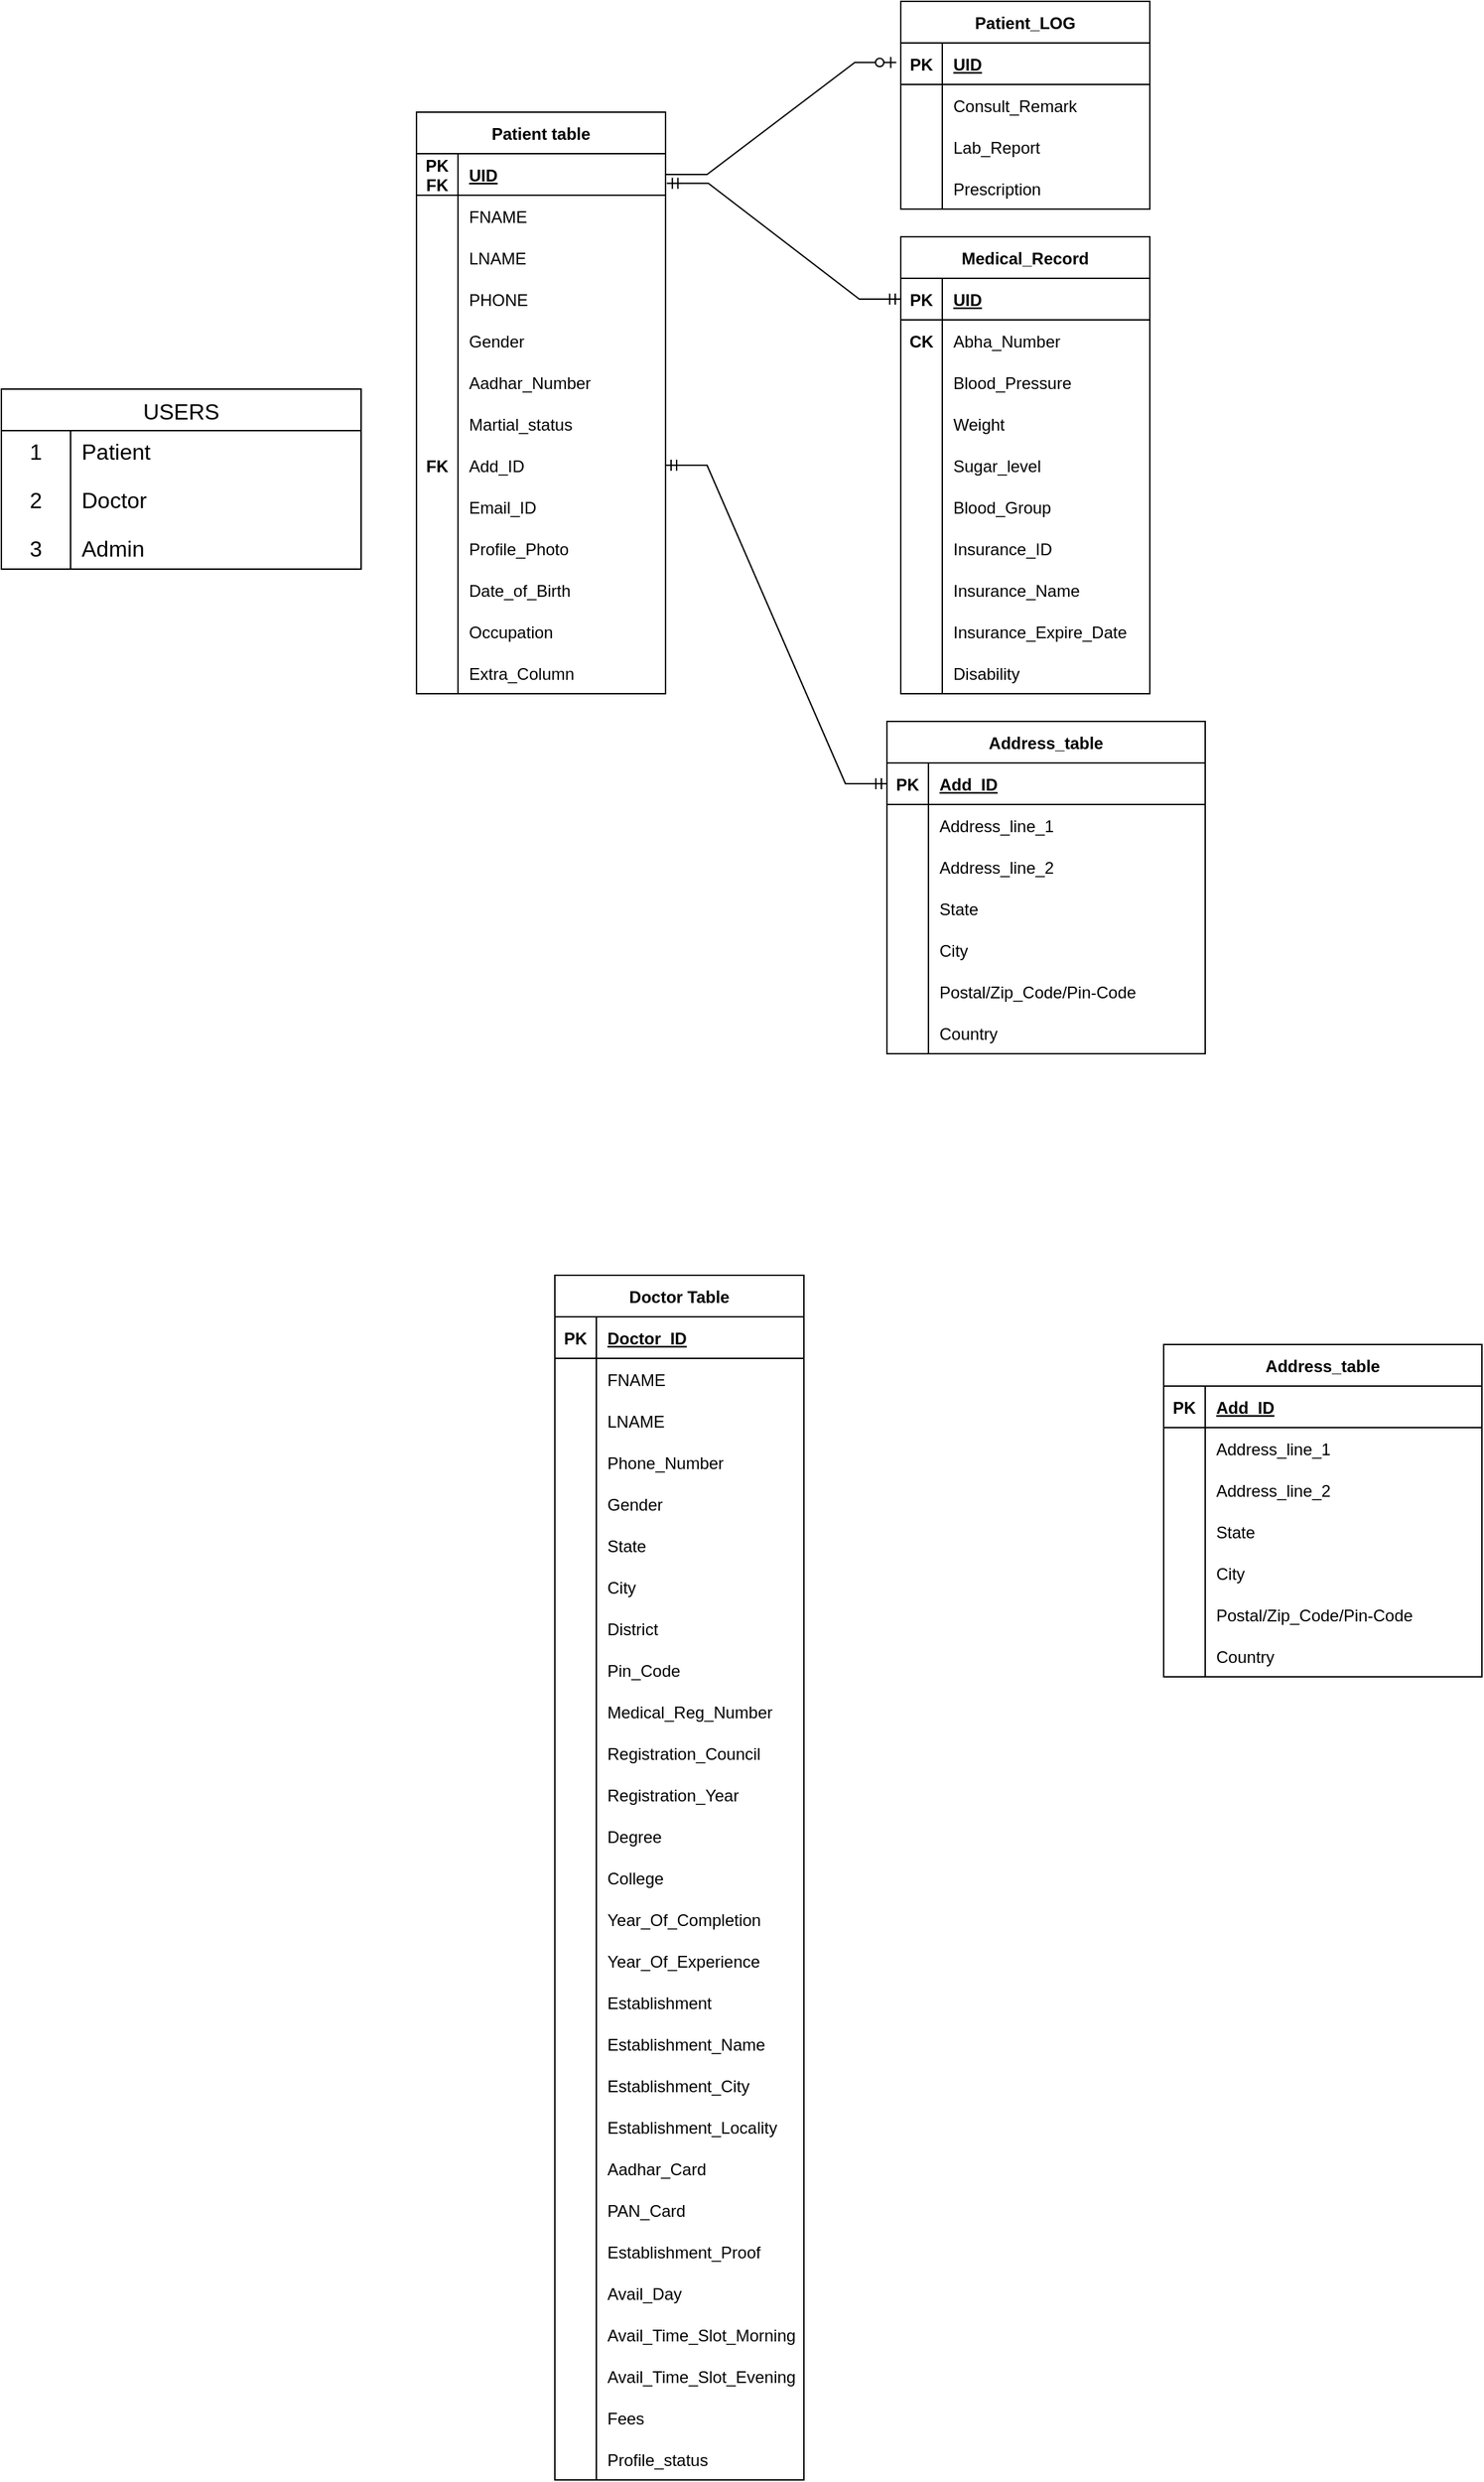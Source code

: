 <mxfile version="13.9.9" type="device"><diagram name="Page-1" id="c4acf3e9-155e-7222-9cf6-157b1a14988f"><mxGraphModel dx="1217" dy="706" grid="1" gridSize="10" guides="1" tooltips="1" connect="1" arrows="1" fold="1" page="1" pageScale="1" pageWidth="850" pageHeight="1100" background="none" math="0" shadow="0"><root><mxCell id="0"/><mxCell id="1" parent="0"/><mxCell id="9jpm3wXk8JXDyQSvbuSL-8" value="USERS" style="shape=table;startSize=30;container=1;collapsible=0;childLayout=tableLayout;fixedRows=1;rowLines=0;fontStyle=0;strokeColor=default;fontSize=16;" parent="1" vertex="1"><mxGeometry x="50" y="300" width="260" height="130" as="geometry"/></mxCell><mxCell id="9jpm3wXk8JXDyQSvbuSL-9" value="" style="shape=tableRow;horizontal=0;startSize=0;swimlaneHead=0;swimlaneBody=0;top=0;left=0;bottom=0;right=0;collapsible=0;dropTarget=0;fillColor=none;points=[[0,0.5],[1,0.5]];portConstraint=eastwest;strokeColor=inherit;fontSize=16;" parent="9jpm3wXk8JXDyQSvbuSL-8" vertex="1"><mxGeometry y="30" width="260" height="30" as="geometry"/></mxCell><mxCell id="9jpm3wXk8JXDyQSvbuSL-10" value="1" style="shape=partialRectangle;html=1;whiteSpace=wrap;connectable=0;fillColor=none;top=0;left=0;bottom=0;right=0;overflow=hidden;pointerEvents=1;strokeColor=inherit;fontSize=16;" parent="9jpm3wXk8JXDyQSvbuSL-9" vertex="1"><mxGeometry width="50" height="30" as="geometry"><mxRectangle width="50" height="30" as="alternateBounds"/></mxGeometry></mxCell><mxCell id="9jpm3wXk8JXDyQSvbuSL-11" value="Patient" style="shape=partialRectangle;html=1;whiteSpace=wrap;connectable=0;fillColor=none;top=0;left=0;bottom=0;right=0;align=left;spacingLeft=6;overflow=hidden;strokeColor=inherit;fontSize=16;" parent="9jpm3wXk8JXDyQSvbuSL-9" vertex="1"><mxGeometry x="50" width="210" height="30" as="geometry"><mxRectangle width="210" height="30" as="alternateBounds"/></mxGeometry></mxCell><mxCell id="9jpm3wXk8JXDyQSvbuSL-12" value="" style="shape=tableRow;horizontal=0;startSize=0;swimlaneHead=0;swimlaneBody=0;top=0;left=0;bottom=0;right=0;collapsible=0;dropTarget=0;fillColor=none;points=[[0,0.5],[1,0.5]];portConstraint=eastwest;strokeColor=inherit;fontSize=16;" parent="9jpm3wXk8JXDyQSvbuSL-8" vertex="1"><mxGeometry y="60" width="260" height="40" as="geometry"/></mxCell><mxCell id="9jpm3wXk8JXDyQSvbuSL-13" value="2" style="shape=partialRectangle;html=1;whiteSpace=wrap;connectable=0;fillColor=none;top=0;left=0;bottom=0;right=0;overflow=hidden;strokeColor=inherit;fontSize=16;" parent="9jpm3wXk8JXDyQSvbuSL-12" vertex="1"><mxGeometry width="50" height="40" as="geometry"><mxRectangle width="50" height="40" as="alternateBounds"/></mxGeometry></mxCell><mxCell id="9jpm3wXk8JXDyQSvbuSL-14" value="Doctor" style="shape=partialRectangle;html=1;whiteSpace=wrap;connectable=0;fillColor=none;top=0;left=0;bottom=0;right=0;align=left;spacingLeft=6;overflow=hidden;strokeColor=inherit;fontSize=16;" parent="9jpm3wXk8JXDyQSvbuSL-12" vertex="1"><mxGeometry x="50" width="210" height="40" as="geometry"><mxRectangle width="210" height="40" as="alternateBounds"/></mxGeometry></mxCell><mxCell id="9jpm3wXk8JXDyQSvbuSL-15" value="" style="shape=tableRow;horizontal=0;startSize=0;swimlaneHead=0;swimlaneBody=0;top=0;left=0;bottom=0;right=0;collapsible=0;dropTarget=0;fillColor=none;points=[[0,0.5],[1,0.5]];portConstraint=eastwest;strokeColor=inherit;fontSize=16;" parent="9jpm3wXk8JXDyQSvbuSL-8" vertex="1"><mxGeometry y="100" width="260" height="30" as="geometry"/></mxCell><mxCell id="9jpm3wXk8JXDyQSvbuSL-16" value="3" style="shape=partialRectangle;html=1;whiteSpace=wrap;connectable=0;fillColor=none;top=0;left=0;bottom=0;right=0;overflow=hidden;strokeColor=inherit;fontSize=16;" parent="9jpm3wXk8JXDyQSvbuSL-15" vertex="1"><mxGeometry width="50" height="30" as="geometry"><mxRectangle width="50" height="30" as="alternateBounds"/></mxGeometry></mxCell><mxCell id="9jpm3wXk8JXDyQSvbuSL-17" value="Admin" style="shape=partialRectangle;html=1;whiteSpace=wrap;connectable=0;fillColor=none;top=0;left=0;bottom=0;right=0;align=left;spacingLeft=6;overflow=hidden;strokeColor=inherit;fontSize=16;" parent="9jpm3wXk8JXDyQSvbuSL-15" vertex="1"><mxGeometry x="50" width="210" height="30" as="geometry"><mxRectangle width="210" height="30" as="alternateBounds"/></mxGeometry></mxCell><mxCell id="9jpm3wXk8JXDyQSvbuSL-19" value="Patient table" style="shape=table;startSize=30;container=1;collapsible=1;childLayout=tableLayout;fixedRows=1;rowLines=0;fontStyle=1;align=center;resizeLast=1;" parent="1" vertex="1"><mxGeometry x="350" y="100" width="180" height="420" as="geometry"/></mxCell><mxCell id="9jpm3wXk8JXDyQSvbuSL-20" value="" style="shape=tableRow;horizontal=0;startSize=0;swimlaneHead=0;swimlaneBody=0;fillColor=none;collapsible=0;dropTarget=0;points=[[0,0.5],[1,0.5]];portConstraint=eastwest;top=0;left=0;right=0;bottom=1;" parent="9jpm3wXk8JXDyQSvbuSL-19" vertex="1"><mxGeometry y="30" width="180" height="30" as="geometry"/></mxCell><mxCell id="9jpm3wXk8JXDyQSvbuSL-21" value="PK&#10;FK" style="shape=partialRectangle;connectable=0;fillColor=none;top=0;left=0;bottom=0;right=0;fontStyle=1;overflow=hidden;" parent="9jpm3wXk8JXDyQSvbuSL-20" vertex="1"><mxGeometry width="30" height="30" as="geometry"><mxRectangle width="30" height="30" as="alternateBounds"/></mxGeometry></mxCell><mxCell id="9jpm3wXk8JXDyQSvbuSL-22" value="UID" style="shape=partialRectangle;connectable=0;fillColor=none;top=0;left=0;bottom=0;right=0;align=left;spacingLeft=6;fontStyle=5;overflow=hidden;" parent="9jpm3wXk8JXDyQSvbuSL-20" vertex="1"><mxGeometry x="30" width="150" height="30" as="geometry"><mxRectangle width="150" height="30" as="alternateBounds"/></mxGeometry></mxCell><mxCell id="9jpm3wXk8JXDyQSvbuSL-23" value="" style="shape=tableRow;horizontal=0;startSize=0;swimlaneHead=0;swimlaneBody=0;fillColor=none;collapsible=0;dropTarget=0;points=[[0,0.5],[1,0.5]];portConstraint=eastwest;top=0;left=0;right=0;bottom=0;" parent="9jpm3wXk8JXDyQSvbuSL-19" vertex="1"><mxGeometry y="60" width="180" height="30" as="geometry"/></mxCell><mxCell id="9jpm3wXk8JXDyQSvbuSL-24" value="" style="shape=partialRectangle;connectable=0;fillColor=none;top=0;left=0;bottom=0;right=0;editable=1;overflow=hidden;" parent="9jpm3wXk8JXDyQSvbuSL-23" vertex="1"><mxGeometry width="30" height="30" as="geometry"><mxRectangle width="30" height="30" as="alternateBounds"/></mxGeometry></mxCell><mxCell id="9jpm3wXk8JXDyQSvbuSL-25" value="FNAME" style="shape=partialRectangle;connectable=0;fillColor=none;top=0;left=0;bottom=0;right=0;align=left;spacingLeft=6;overflow=hidden;" parent="9jpm3wXk8JXDyQSvbuSL-23" vertex="1"><mxGeometry x="30" width="150" height="30" as="geometry"><mxRectangle width="150" height="30" as="alternateBounds"/></mxGeometry></mxCell><mxCell id="9jpm3wXk8JXDyQSvbuSL-26" value="" style="shape=tableRow;horizontal=0;startSize=0;swimlaneHead=0;swimlaneBody=0;fillColor=none;collapsible=0;dropTarget=0;points=[[0,0.5],[1,0.5]];portConstraint=eastwest;top=0;left=0;right=0;bottom=0;" parent="9jpm3wXk8JXDyQSvbuSL-19" vertex="1"><mxGeometry y="90" width="180" height="30" as="geometry"/></mxCell><mxCell id="9jpm3wXk8JXDyQSvbuSL-27" value="" style="shape=partialRectangle;connectable=0;fillColor=none;top=0;left=0;bottom=0;right=0;editable=1;overflow=hidden;" parent="9jpm3wXk8JXDyQSvbuSL-26" vertex="1"><mxGeometry width="30" height="30" as="geometry"><mxRectangle width="30" height="30" as="alternateBounds"/></mxGeometry></mxCell><mxCell id="9jpm3wXk8JXDyQSvbuSL-28" value="LNAME" style="shape=partialRectangle;connectable=0;fillColor=none;top=0;left=0;bottom=0;right=0;align=left;spacingLeft=6;overflow=hidden;" parent="9jpm3wXk8JXDyQSvbuSL-26" vertex="1"><mxGeometry x="30" width="150" height="30" as="geometry"><mxRectangle width="150" height="30" as="alternateBounds"/></mxGeometry></mxCell><mxCell id="9jpm3wXk8JXDyQSvbuSL-29" value="" style="shape=tableRow;horizontal=0;startSize=0;swimlaneHead=0;swimlaneBody=0;fillColor=none;collapsible=0;dropTarget=0;points=[[0,0.5],[1,0.5]];portConstraint=eastwest;top=0;left=0;right=0;bottom=0;" parent="9jpm3wXk8JXDyQSvbuSL-19" vertex="1"><mxGeometry y="120" width="180" height="30" as="geometry"/></mxCell><mxCell id="9jpm3wXk8JXDyQSvbuSL-30" value="" style="shape=partialRectangle;connectable=0;fillColor=none;top=0;left=0;bottom=0;right=0;editable=1;overflow=hidden;" parent="9jpm3wXk8JXDyQSvbuSL-29" vertex="1"><mxGeometry width="30" height="30" as="geometry"><mxRectangle width="30" height="30" as="alternateBounds"/></mxGeometry></mxCell><mxCell id="9jpm3wXk8JXDyQSvbuSL-31" value="PHONE" style="shape=partialRectangle;connectable=0;fillColor=none;top=0;left=0;bottom=0;right=0;align=left;spacingLeft=6;overflow=hidden;" parent="9jpm3wXk8JXDyQSvbuSL-29" vertex="1"><mxGeometry x="30" width="150" height="30" as="geometry"><mxRectangle width="150" height="30" as="alternateBounds"/></mxGeometry></mxCell><mxCell id="9jpm3wXk8JXDyQSvbuSL-35" value="" style="shape=tableRow;horizontal=0;startSize=0;swimlaneHead=0;swimlaneBody=0;fillColor=none;collapsible=0;dropTarget=0;points=[[0,0.5],[1,0.5]];portConstraint=eastwest;top=0;left=0;right=0;bottom=0;" parent="9jpm3wXk8JXDyQSvbuSL-19" vertex="1"><mxGeometry y="150" width="180" height="30" as="geometry"/></mxCell><mxCell id="9jpm3wXk8JXDyQSvbuSL-36" value="" style="shape=partialRectangle;connectable=0;fillColor=none;top=0;left=0;bottom=0;right=0;editable=1;overflow=hidden;" parent="9jpm3wXk8JXDyQSvbuSL-35" vertex="1"><mxGeometry width="30" height="30" as="geometry"><mxRectangle width="30" height="30" as="alternateBounds"/></mxGeometry></mxCell><mxCell id="9jpm3wXk8JXDyQSvbuSL-37" value="Gender" style="shape=partialRectangle;connectable=0;fillColor=none;top=0;left=0;bottom=0;right=0;align=left;spacingLeft=6;overflow=hidden;" parent="9jpm3wXk8JXDyQSvbuSL-35" vertex="1"><mxGeometry x="30" width="150" height="30" as="geometry"><mxRectangle width="150" height="30" as="alternateBounds"/></mxGeometry></mxCell><mxCell id="9jpm3wXk8JXDyQSvbuSL-38" value="" style="shape=tableRow;horizontal=0;startSize=0;swimlaneHead=0;swimlaneBody=0;fillColor=none;collapsible=0;dropTarget=0;points=[[0,0.5],[1,0.5]];portConstraint=eastwest;top=0;left=0;right=0;bottom=0;" parent="9jpm3wXk8JXDyQSvbuSL-19" vertex="1"><mxGeometry y="180" width="180" height="30" as="geometry"/></mxCell><mxCell id="9jpm3wXk8JXDyQSvbuSL-39" value="" style="shape=partialRectangle;connectable=0;fillColor=none;top=0;left=0;bottom=0;right=0;editable=1;overflow=hidden;" parent="9jpm3wXk8JXDyQSvbuSL-38" vertex="1"><mxGeometry width="30" height="30" as="geometry"><mxRectangle width="30" height="30" as="alternateBounds"/></mxGeometry></mxCell><mxCell id="9jpm3wXk8JXDyQSvbuSL-40" value="Aadhar_Number" style="shape=partialRectangle;connectable=0;fillColor=none;top=0;left=0;bottom=0;right=0;align=left;spacingLeft=6;overflow=hidden;" parent="9jpm3wXk8JXDyQSvbuSL-38" vertex="1"><mxGeometry x="30" width="150" height="30" as="geometry"><mxRectangle width="150" height="30" as="alternateBounds"/></mxGeometry></mxCell><mxCell id="9jpm3wXk8JXDyQSvbuSL-66" value="" style="shape=tableRow;horizontal=0;startSize=0;swimlaneHead=0;swimlaneBody=0;fillColor=none;collapsible=0;dropTarget=0;points=[[0,0.5],[1,0.5]];portConstraint=eastwest;top=0;left=0;right=0;bottom=0;" parent="9jpm3wXk8JXDyQSvbuSL-19" vertex="1"><mxGeometry y="210" width="180" height="30" as="geometry"/></mxCell><mxCell id="9jpm3wXk8JXDyQSvbuSL-67" value="" style="shape=partialRectangle;connectable=0;fillColor=none;top=0;left=0;bottom=0;right=0;editable=1;overflow=hidden;" parent="9jpm3wXk8JXDyQSvbuSL-66" vertex="1"><mxGeometry width="30" height="30" as="geometry"><mxRectangle width="30" height="30" as="alternateBounds"/></mxGeometry></mxCell><mxCell id="9jpm3wXk8JXDyQSvbuSL-68" value="Martial_status" style="shape=partialRectangle;connectable=0;fillColor=none;top=0;left=0;bottom=0;right=0;align=left;spacingLeft=6;overflow=hidden;" parent="9jpm3wXk8JXDyQSvbuSL-66" vertex="1"><mxGeometry x="30" width="150" height="30" as="geometry"><mxRectangle width="150" height="30" as="alternateBounds"/></mxGeometry></mxCell><mxCell id="9jpm3wXk8JXDyQSvbuSL-228" value="" style="shape=tableRow;horizontal=0;startSize=0;swimlaneHead=0;swimlaneBody=0;fillColor=none;collapsible=0;dropTarget=0;points=[[0,0.5],[1,0.5]];portConstraint=eastwest;top=0;left=0;right=0;bottom=0;" parent="9jpm3wXk8JXDyQSvbuSL-19" vertex="1"><mxGeometry y="240" width="180" height="30" as="geometry"/></mxCell><mxCell id="9jpm3wXk8JXDyQSvbuSL-229" value="FK" style="shape=partialRectangle;connectable=0;fillColor=none;top=0;left=0;bottom=0;right=0;editable=1;overflow=hidden;fontStyle=1" parent="9jpm3wXk8JXDyQSvbuSL-228" vertex="1"><mxGeometry width="30" height="30" as="geometry"><mxRectangle width="30" height="30" as="alternateBounds"/></mxGeometry></mxCell><mxCell id="9jpm3wXk8JXDyQSvbuSL-230" value="Add_ID" style="shape=partialRectangle;connectable=0;fillColor=none;top=0;left=0;bottom=0;right=0;align=left;spacingLeft=6;overflow=hidden;" parent="9jpm3wXk8JXDyQSvbuSL-228" vertex="1"><mxGeometry x="30" width="150" height="30" as="geometry"><mxRectangle width="150" height="30" as="alternateBounds"/></mxGeometry></mxCell><mxCell id="9jpm3wXk8JXDyQSvbuSL-284" value="" style="shape=tableRow;horizontal=0;startSize=0;swimlaneHead=0;swimlaneBody=0;fillColor=none;collapsible=0;dropTarget=0;points=[[0,0.5],[1,0.5]];portConstraint=eastwest;top=0;left=0;right=0;bottom=0;" parent="9jpm3wXk8JXDyQSvbuSL-19" vertex="1"><mxGeometry y="270" width="180" height="30" as="geometry"/></mxCell><mxCell id="9jpm3wXk8JXDyQSvbuSL-285" value="" style="shape=partialRectangle;connectable=0;fillColor=none;top=0;left=0;bottom=0;right=0;editable=1;overflow=hidden;" parent="9jpm3wXk8JXDyQSvbuSL-284" vertex="1"><mxGeometry width="30" height="30" as="geometry"><mxRectangle width="30" height="30" as="alternateBounds"/></mxGeometry></mxCell><mxCell id="9jpm3wXk8JXDyQSvbuSL-286" value="Email_ID" style="shape=partialRectangle;connectable=0;fillColor=none;top=0;left=0;bottom=0;right=0;align=left;spacingLeft=6;overflow=hidden;" parent="9jpm3wXk8JXDyQSvbuSL-284" vertex="1"><mxGeometry x="30" width="150" height="30" as="geometry"><mxRectangle width="150" height="30" as="alternateBounds"/></mxGeometry></mxCell><mxCell id="9jpm3wXk8JXDyQSvbuSL-72" value="" style="shape=tableRow;horizontal=0;startSize=0;swimlaneHead=0;swimlaneBody=0;fillColor=none;collapsible=0;dropTarget=0;points=[[0,0.5],[1,0.5]];portConstraint=eastwest;top=0;left=0;right=0;bottom=0;" parent="9jpm3wXk8JXDyQSvbuSL-19" vertex="1"><mxGeometry y="300" width="180" height="30" as="geometry"/></mxCell><mxCell id="9jpm3wXk8JXDyQSvbuSL-73" value="" style="shape=partialRectangle;connectable=0;fillColor=none;top=0;left=0;bottom=0;right=0;editable=1;overflow=hidden;" parent="9jpm3wXk8JXDyQSvbuSL-72" vertex="1"><mxGeometry width="30" height="30" as="geometry"><mxRectangle width="30" height="30" as="alternateBounds"/></mxGeometry></mxCell><mxCell id="9jpm3wXk8JXDyQSvbuSL-74" value="Profile_Photo" style="shape=partialRectangle;connectable=0;fillColor=none;top=0;left=0;bottom=0;right=0;align=left;spacingLeft=6;overflow=hidden;" parent="9jpm3wXk8JXDyQSvbuSL-72" vertex="1"><mxGeometry x="30" width="150" height="30" as="geometry"><mxRectangle width="150" height="30" as="alternateBounds"/></mxGeometry></mxCell><mxCell id="9jpm3wXk8JXDyQSvbuSL-287" value="" style="shape=tableRow;horizontal=0;startSize=0;swimlaneHead=0;swimlaneBody=0;fillColor=none;collapsible=0;dropTarget=0;points=[[0,0.5],[1,0.5]];portConstraint=eastwest;top=0;left=0;right=0;bottom=0;" parent="9jpm3wXk8JXDyQSvbuSL-19" vertex="1"><mxGeometry y="330" width="180" height="30" as="geometry"/></mxCell><mxCell id="9jpm3wXk8JXDyQSvbuSL-288" value="" style="shape=partialRectangle;connectable=0;fillColor=none;top=0;left=0;bottom=0;right=0;editable=1;overflow=hidden;" parent="9jpm3wXk8JXDyQSvbuSL-287" vertex="1"><mxGeometry width="30" height="30" as="geometry"><mxRectangle width="30" height="30" as="alternateBounds"/></mxGeometry></mxCell><mxCell id="9jpm3wXk8JXDyQSvbuSL-289" value="Date_of_Birth" style="shape=partialRectangle;connectable=0;fillColor=none;top=0;left=0;bottom=0;right=0;align=left;spacingLeft=6;overflow=hidden;" parent="9jpm3wXk8JXDyQSvbuSL-287" vertex="1"><mxGeometry x="30" width="150" height="30" as="geometry"><mxRectangle width="150" height="30" as="alternateBounds"/></mxGeometry></mxCell><mxCell id="9jpm3wXk8JXDyQSvbuSL-318" value="" style="shape=tableRow;horizontal=0;startSize=0;swimlaneHead=0;swimlaneBody=0;fillColor=none;collapsible=0;dropTarget=0;points=[[0,0.5],[1,0.5]];portConstraint=eastwest;top=0;left=0;right=0;bottom=0;" parent="9jpm3wXk8JXDyQSvbuSL-19" vertex="1"><mxGeometry y="360" width="180" height="30" as="geometry"/></mxCell><mxCell id="9jpm3wXk8JXDyQSvbuSL-319" value="" style="shape=partialRectangle;connectable=0;fillColor=none;top=0;left=0;bottom=0;right=0;editable=1;overflow=hidden;" parent="9jpm3wXk8JXDyQSvbuSL-318" vertex="1"><mxGeometry width="30" height="30" as="geometry"><mxRectangle width="30" height="30" as="alternateBounds"/></mxGeometry></mxCell><mxCell id="9jpm3wXk8JXDyQSvbuSL-320" value="Occupation" style="shape=partialRectangle;connectable=0;fillColor=none;top=0;left=0;bottom=0;right=0;align=left;spacingLeft=6;overflow=hidden;" parent="9jpm3wXk8JXDyQSvbuSL-318" vertex="1"><mxGeometry x="30" width="150" height="30" as="geometry"><mxRectangle width="150" height="30" as="alternateBounds"/></mxGeometry></mxCell><mxCell id="9jpm3wXk8JXDyQSvbuSL-69" value="" style="shape=tableRow;horizontal=0;startSize=0;swimlaneHead=0;swimlaneBody=0;fillColor=none;collapsible=0;dropTarget=0;points=[[0,0.5],[1,0.5]];portConstraint=eastwest;top=0;left=0;right=0;bottom=0;" parent="9jpm3wXk8JXDyQSvbuSL-19" vertex="1"><mxGeometry y="390" width="180" height="30" as="geometry"/></mxCell><mxCell id="9jpm3wXk8JXDyQSvbuSL-70" value="" style="shape=partialRectangle;connectable=0;fillColor=none;top=0;left=0;bottom=0;right=0;editable=1;overflow=hidden;" parent="9jpm3wXk8JXDyQSvbuSL-69" vertex="1"><mxGeometry width="30" height="30" as="geometry"><mxRectangle width="30" height="30" as="alternateBounds"/></mxGeometry></mxCell><mxCell id="9jpm3wXk8JXDyQSvbuSL-71" value="Extra_Column" style="shape=partialRectangle;connectable=0;fillColor=none;top=0;left=0;bottom=0;right=0;align=left;spacingLeft=6;overflow=hidden;" parent="9jpm3wXk8JXDyQSvbuSL-69" vertex="1"><mxGeometry x="30" width="150" height="30" as="geometry"><mxRectangle width="150" height="30" as="alternateBounds"/></mxGeometry></mxCell><mxCell id="9jpm3wXk8JXDyQSvbuSL-34" style="edgeStyle=orthogonalEdgeStyle;rounded=0;orthogonalLoop=1;jettySize=auto;html=1;entryX=0;entryY=0.5;entryDx=0;entryDy=0;" parent="1" edge="1"><mxGeometry relative="1" as="geometry"><mxPoint x="260" y="205.04" as="sourcePoint"/><mxPoint x="260" y="205" as="targetPoint"/></mxGeometry></mxCell><mxCell id="9jpm3wXk8JXDyQSvbuSL-104" value="Doctor Table" style="shape=table;startSize=30;container=1;collapsible=1;childLayout=tableLayout;fixedRows=1;rowLines=0;fontStyle=1;align=center;resizeLast=1;" parent="1" vertex="1"><mxGeometry x="450" y="940" width="180" height="870" as="geometry"/></mxCell><mxCell id="9jpm3wXk8JXDyQSvbuSL-105" value="" style="shape=tableRow;horizontal=0;startSize=0;swimlaneHead=0;swimlaneBody=0;fillColor=none;collapsible=0;dropTarget=0;points=[[0,0.5],[1,0.5]];portConstraint=eastwest;top=0;left=0;right=0;bottom=1;" parent="9jpm3wXk8JXDyQSvbuSL-104" vertex="1"><mxGeometry y="30" width="180" height="30" as="geometry"/></mxCell><mxCell id="9jpm3wXk8JXDyQSvbuSL-106" value="PK" style="shape=partialRectangle;connectable=0;fillColor=none;top=0;left=0;bottom=0;right=0;fontStyle=1;overflow=hidden;" parent="9jpm3wXk8JXDyQSvbuSL-105" vertex="1"><mxGeometry width="30" height="30" as="geometry"><mxRectangle width="30" height="30" as="alternateBounds"/></mxGeometry></mxCell><mxCell id="9jpm3wXk8JXDyQSvbuSL-107" value="Doctor_ID" style="shape=partialRectangle;connectable=0;fillColor=none;top=0;left=0;bottom=0;right=0;align=left;spacingLeft=6;fontStyle=5;overflow=hidden;" parent="9jpm3wXk8JXDyQSvbuSL-105" vertex="1"><mxGeometry x="30" width="150" height="30" as="geometry"><mxRectangle width="150" height="30" as="alternateBounds"/></mxGeometry></mxCell><mxCell id="9jpm3wXk8JXDyQSvbuSL-108" value="" style="shape=tableRow;horizontal=0;startSize=0;swimlaneHead=0;swimlaneBody=0;fillColor=none;collapsible=0;dropTarget=0;points=[[0,0.5],[1,0.5]];portConstraint=eastwest;top=0;left=0;right=0;bottom=0;" parent="9jpm3wXk8JXDyQSvbuSL-104" vertex="1"><mxGeometry y="60" width="180" height="30" as="geometry"/></mxCell><mxCell id="9jpm3wXk8JXDyQSvbuSL-109" value="" style="shape=partialRectangle;connectable=0;fillColor=none;top=0;left=0;bottom=0;right=0;editable=1;overflow=hidden;" parent="9jpm3wXk8JXDyQSvbuSL-108" vertex="1"><mxGeometry width="30" height="30" as="geometry"><mxRectangle width="30" height="30" as="alternateBounds"/></mxGeometry></mxCell><mxCell id="9jpm3wXk8JXDyQSvbuSL-110" value="FNAME" style="shape=partialRectangle;connectable=0;fillColor=none;top=0;left=0;bottom=0;right=0;align=left;spacingLeft=6;overflow=hidden;" parent="9jpm3wXk8JXDyQSvbuSL-108" vertex="1"><mxGeometry x="30" width="150" height="30" as="geometry"><mxRectangle width="150" height="30" as="alternateBounds"/></mxGeometry></mxCell><mxCell id="9jpm3wXk8JXDyQSvbuSL-111" value="" style="shape=tableRow;horizontal=0;startSize=0;swimlaneHead=0;swimlaneBody=0;fillColor=none;collapsible=0;dropTarget=0;points=[[0,0.5],[1,0.5]];portConstraint=eastwest;top=0;left=0;right=0;bottom=0;" parent="9jpm3wXk8JXDyQSvbuSL-104" vertex="1"><mxGeometry y="90" width="180" height="30" as="geometry"/></mxCell><mxCell id="9jpm3wXk8JXDyQSvbuSL-112" value="" style="shape=partialRectangle;connectable=0;fillColor=none;top=0;left=0;bottom=0;right=0;editable=1;overflow=hidden;" parent="9jpm3wXk8JXDyQSvbuSL-111" vertex="1"><mxGeometry width="30" height="30" as="geometry"><mxRectangle width="30" height="30" as="alternateBounds"/></mxGeometry></mxCell><mxCell id="9jpm3wXk8JXDyQSvbuSL-113" value="LNAME" style="shape=partialRectangle;connectable=0;fillColor=none;top=0;left=0;bottom=0;right=0;align=left;spacingLeft=6;overflow=hidden;" parent="9jpm3wXk8JXDyQSvbuSL-111" vertex="1"><mxGeometry x="30" width="150" height="30" as="geometry"><mxRectangle width="150" height="30" as="alternateBounds"/></mxGeometry></mxCell><mxCell id="9jpm3wXk8JXDyQSvbuSL-114" value="" style="shape=tableRow;horizontal=0;startSize=0;swimlaneHead=0;swimlaneBody=0;fillColor=none;collapsible=0;dropTarget=0;points=[[0,0.5],[1,0.5]];portConstraint=eastwest;top=0;left=0;right=0;bottom=0;" parent="9jpm3wXk8JXDyQSvbuSL-104" vertex="1"><mxGeometry y="120" width="180" height="30" as="geometry"/></mxCell><mxCell id="9jpm3wXk8JXDyQSvbuSL-115" value="" style="shape=partialRectangle;connectable=0;fillColor=none;top=0;left=0;bottom=0;right=0;editable=1;overflow=hidden;" parent="9jpm3wXk8JXDyQSvbuSL-114" vertex="1"><mxGeometry width="30" height="30" as="geometry"><mxRectangle width="30" height="30" as="alternateBounds"/></mxGeometry></mxCell><mxCell id="9jpm3wXk8JXDyQSvbuSL-116" value="Phone_Number" style="shape=partialRectangle;connectable=0;fillColor=none;top=0;left=0;bottom=0;right=0;align=left;spacingLeft=6;overflow=hidden;" parent="9jpm3wXk8JXDyQSvbuSL-114" vertex="1"><mxGeometry x="30" width="150" height="30" as="geometry"><mxRectangle width="150" height="30" as="alternateBounds"/></mxGeometry></mxCell><mxCell id="9jpm3wXk8JXDyQSvbuSL-117" value="" style="shape=tableRow;horizontal=0;startSize=0;swimlaneHead=0;swimlaneBody=0;fillColor=none;collapsible=0;dropTarget=0;points=[[0,0.5],[1,0.5]];portConstraint=eastwest;top=0;left=0;right=0;bottom=0;" parent="9jpm3wXk8JXDyQSvbuSL-104" vertex="1"><mxGeometry y="150" width="180" height="30" as="geometry"/></mxCell><mxCell id="9jpm3wXk8JXDyQSvbuSL-118" value="" style="shape=partialRectangle;connectable=0;fillColor=none;top=0;left=0;bottom=0;right=0;editable=1;overflow=hidden;" parent="9jpm3wXk8JXDyQSvbuSL-117" vertex="1"><mxGeometry width="30" height="30" as="geometry"><mxRectangle width="30" height="30" as="alternateBounds"/></mxGeometry></mxCell><mxCell id="9jpm3wXk8JXDyQSvbuSL-119" value="Gender" style="shape=partialRectangle;connectable=0;fillColor=none;top=0;left=0;bottom=0;right=0;align=left;spacingLeft=6;overflow=hidden;" parent="9jpm3wXk8JXDyQSvbuSL-117" vertex="1"><mxGeometry x="30" width="150" height="30" as="geometry"><mxRectangle width="150" height="30" as="alternateBounds"/></mxGeometry></mxCell><mxCell id="9jpm3wXk8JXDyQSvbuSL-120" value="" style="shape=tableRow;horizontal=0;startSize=0;swimlaneHead=0;swimlaneBody=0;fillColor=none;collapsible=0;dropTarget=0;points=[[0,0.5],[1,0.5]];portConstraint=eastwest;top=0;left=0;right=0;bottom=0;" parent="9jpm3wXk8JXDyQSvbuSL-104" vertex="1"><mxGeometry y="180" width="180" height="30" as="geometry"/></mxCell><mxCell id="9jpm3wXk8JXDyQSvbuSL-121" value="" style="shape=partialRectangle;connectable=0;fillColor=none;top=0;left=0;bottom=0;right=0;editable=1;overflow=hidden;" parent="9jpm3wXk8JXDyQSvbuSL-120" vertex="1"><mxGeometry width="30" height="30" as="geometry"><mxRectangle width="30" height="30" as="alternateBounds"/></mxGeometry></mxCell><mxCell id="9jpm3wXk8JXDyQSvbuSL-122" value="State" style="shape=partialRectangle;connectable=0;fillColor=none;top=0;left=0;bottom=0;right=0;align=left;spacingLeft=6;overflow=hidden;" parent="9jpm3wXk8JXDyQSvbuSL-120" vertex="1"><mxGeometry x="30" width="150" height="30" as="geometry"><mxRectangle width="150" height="30" as="alternateBounds"/></mxGeometry></mxCell><mxCell id="9jpm3wXk8JXDyQSvbuSL-123" value="" style="shape=tableRow;horizontal=0;startSize=0;swimlaneHead=0;swimlaneBody=0;fillColor=none;collapsible=0;dropTarget=0;points=[[0,0.5],[1,0.5]];portConstraint=eastwest;top=0;left=0;right=0;bottom=0;" parent="9jpm3wXk8JXDyQSvbuSL-104" vertex="1"><mxGeometry y="210" width="180" height="30" as="geometry"/></mxCell><mxCell id="9jpm3wXk8JXDyQSvbuSL-124" value="" style="shape=partialRectangle;connectable=0;fillColor=none;top=0;left=0;bottom=0;right=0;editable=1;overflow=hidden;" parent="9jpm3wXk8JXDyQSvbuSL-123" vertex="1"><mxGeometry width="30" height="30" as="geometry"><mxRectangle width="30" height="30" as="alternateBounds"/></mxGeometry></mxCell><mxCell id="9jpm3wXk8JXDyQSvbuSL-125" value="City" style="shape=partialRectangle;connectable=0;fillColor=none;top=0;left=0;bottom=0;right=0;align=left;spacingLeft=6;overflow=hidden;" parent="9jpm3wXk8JXDyQSvbuSL-123" vertex="1"><mxGeometry x="30" width="150" height="30" as="geometry"><mxRectangle width="150" height="30" as="alternateBounds"/></mxGeometry></mxCell><mxCell id="9jpm3wXk8JXDyQSvbuSL-126" value="" style="shape=tableRow;horizontal=0;startSize=0;swimlaneHead=0;swimlaneBody=0;fillColor=none;collapsible=0;dropTarget=0;points=[[0,0.5],[1,0.5]];portConstraint=eastwest;top=0;left=0;right=0;bottom=0;" parent="9jpm3wXk8JXDyQSvbuSL-104" vertex="1"><mxGeometry y="240" width="180" height="30" as="geometry"/></mxCell><mxCell id="9jpm3wXk8JXDyQSvbuSL-127" value="" style="shape=partialRectangle;connectable=0;fillColor=none;top=0;left=0;bottom=0;right=0;editable=1;overflow=hidden;" parent="9jpm3wXk8JXDyQSvbuSL-126" vertex="1"><mxGeometry width="30" height="30" as="geometry"><mxRectangle width="30" height="30" as="alternateBounds"/></mxGeometry></mxCell><mxCell id="9jpm3wXk8JXDyQSvbuSL-128" value="District" style="shape=partialRectangle;connectable=0;fillColor=none;top=0;left=0;bottom=0;right=0;align=left;spacingLeft=6;overflow=hidden;" parent="9jpm3wXk8JXDyQSvbuSL-126" vertex="1"><mxGeometry x="30" width="150" height="30" as="geometry"><mxRectangle width="150" height="30" as="alternateBounds"/></mxGeometry></mxCell><mxCell id="9jpm3wXk8JXDyQSvbuSL-129" value="" style="shape=tableRow;horizontal=0;startSize=0;swimlaneHead=0;swimlaneBody=0;fillColor=none;collapsible=0;dropTarget=0;points=[[0,0.5],[1,0.5]];portConstraint=eastwest;top=0;left=0;right=0;bottom=0;" parent="9jpm3wXk8JXDyQSvbuSL-104" vertex="1"><mxGeometry y="270" width="180" height="30" as="geometry"/></mxCell><mxCell id="9jpm3wXk8JXDyQSvbuSL-130" value="" style="shape=partialRectangle;connectable=0;fillColor=none;top=0;left=0;bottom=0;right=0;editable=1;overflow=hidden;" parent="9jpm3wXk8JXDyQSvbuSL-129" vertex="1"><mxGeometry width="30" height="30" as="geometry"><mxRectangle width="30" height="30" as="alternateBounds"/></mxGeometry></mxCell><mxCell id="9jpm3wXk8JXDyQSvbuSL-131" value="Pin_Code" style="shape=partialRectangle;connectable=0;fillColor=none;top=0;left=0;bottom=0;right=0;align=left;spacingLeft=6;overflow=hidden;" parent="9jpm3wXk8JXDyQSvbuSL-129" vertex="1"><mxGeometry x="30" width="150" height="30" as="geometry"><mxRectangle width="150" height="30" as="alternateBounds"/></mxGeometry></mxCell><mxCell id="9jpm3wXk8JXDyQSvbuSL-132" value="" style="shape=tableRow;horizontal=0;startSize=0;swimlaneHead=0;swimlaneBody=0;fillColor=none;collapsible=0;dropTarget=0;points=[[0,0.5],[1,0.5]];portConstraint=eastwest;top=0;left=0;right=0;bottom=0;" parent="9jpm3wXk8JXDyQSvbuSL-104" vertex="1"><mxGeometry y="300" width="180" height="30" as="geometry"/></mxCell><mxCell id="9jpm3wXk8JXDyQSvbuSL-133" value="" style="shape=partialRectangle;connectable=0;fillColor=none;top=0;left=0;bottom=0;right=0;editable=1;overflow=hidden;" parent="9jpm3wXk8JXDyQSvbuSL-132" vertex="1"><mxGeometry width="30" height="30" as="geometry"><mxRectangle width="30" height="30" as="alternateBounds"/></mxGeometry></mxCell><mxCell id="9jpm3wXk8JXDyQSvbuSL-134" value="Medical_Reg_Number" style="shape=partialRectangle;connectable=0;fillColor=none;top=0;left=0;bottom=0;right=0;align=left;spacingLeft=6;overflow=hidden;" parent="9jpm3wXk8JXDyQSvbuSL-132" vertex="1"><mxGeometry x="30" width="150" height="30" as="geometry"><mxRectangle width="150" height="30" as="alternateBounds"/></mxGeometry></mxCell><mxCell id="9jpm3wXk8JXDyQSvbuSL-135" value="" style="shape=tableRow;horizontal=0;startSize=0;swimlaneHead=0;swimlaneBody=0;fillColor=none;collapsible=0;dropTarget=0;points=[[0,0.5],[1,0.5]];portConstraint=eastwest;top=0;left=0;right=0;bottom=0;" parent="9jpm3wXk8JXDyQSvbuSL-104" vertex="1"><mxGeometry y="330" width="180" height="30" as="geometry"/></mxCell><mxCell id="9jpm3wXk8JXDyQSvbuSL-136" value="" style="shape=partialRectangle;connectable=0;fillColor=none;top=0;left=0;bottom=0;right=0;editable=1;overflow=hidden;" parent="9jpm3wXk8JXDyQSvbuSL-135" vertex="1"><mxGeometry width="30" height="30" as="geometry"><mxRectangle width="30" height="30" as="alternateBounds"/></mxGeometry></mxCell><mxCell id="9jpm3wXk8JXDyQSvbuSL-137" value="Registration_Council" style="shape=partialRectangle;connectable=0;fillColor=none;top=0;left=0;bottom=0;right=0;align=left;spacingLeft=6;overflow=hidden;" parent="9jpm3wXk8JXDyQSvbuSL-135" vertex="1"><mxGeometry x="30" width="150" height="30" as="geometry"><mxRectangle width="150" height="30" as="alternateBounds"/></mxGeometry></mxCell><mxCell id="9jpm3wXk8JXDyQSvbuSL-144" value="" style="shape=tableRow;horizontal=0;startSize=0;swimlaneHead=0;swimlaneBody=0;fillColor=none;collapsible=0;dropTarget=0;points=[[0,0.5],[1,0.5]];portConstraint=eastwest;top=0;left=0;right=0;bottom=0;" parent="9jpm3wXk8JXDyQSvbuSL-104" vertex="1"><mxGeometry y="360" width="180" height="30" as="geometry"/></mxCell><mxCell id="9jpm3wXk8JXDyQSvbuSL-145" value="" style="shape=partialRectangle;connectable=0;fillColor=none;top=0;left=0;bottom=0;right=0;editable=1;overflow=hidden;" parent="9jpm3wXk8JXDyQSvbuSL-144" vertex="1"><mxGeometry width="30" height="30" as="geometry"><mxRectangle width="30" height="30" as="alternateBounds"/></mxGeometry></mxCell><mxCell id="9jpm3wXk8JXDyQSvbuSL-146" value="Registration_Year" style="shape=partialRectangle;connectable=0;fillColor=none;top=0;left=0;bottom=0;right=0;align=left;spacingLeft=6;overflow=hidden;" parent="9jpm3wXk8JXDyQSvbuSL-144" vertex="1"><mxGeometry x="30" width="150" height="30" as="geometry"><mxRectangle width="150" height="30" as="alternateBounds"/></mxGeometry></mxCell><mxCell id="9jpm3wXk8JXDyQSvbuSL-147" value="" style="shape=tableRow;horizontal=0;startSize=0;swimlaneHead=0;swimlaneBody=0;fillColor=none;collapsible=0;dropTarget=0;points=[[0,0.5],[1,0.5]];portConstraint=eastwest;top=0;left=0;right=0;bottom=0;" parent="9jpm3wXk8JXDyQSvbuSL-104" vertex="1"><mxGeometry y="390" width="180" height="30" as="geometry"/></mxCell><mxCell id="9jpm3wXk8JXDyQSvbuSL-148" value="" style="shape=partialRectangle;connectable=0;fillColor=none;top=0;left=0;bottom=0;right=0;editable=1;overflow=hidden;" parent="9jpm3wXk8JXDyQSvbuSL-147" vertex="1"><mxGeometry width="30" height="30" as="geometry"><mxRectangle width="30" height="30" as="alternateBounds"/></mxGeometry></mxCell><mxCell id="9jpm3wXk8JXDyQSvbuSL-149" value="Degree" style="shape=partialRectangle;connectable=0;fillColor=none;top=0;left=0;bottom=0;right=0;align=left;spacingLeft=6;overflow=hidden;" parent="9jpm3wXk8JXDyQSvbuSL-147" vertex="1"><mxGeometry x="30" width="150" height="30" as="geometry"><mxRectangle width="150" height="30" as="alternateBounds"/></mxGeometry></mxCell><mxCell id="9jpm3wXk8JXDyQSvbuSL-150" value="" style="shape=tableRow;horizontal=0;startSize=0;swimlaneHead=0;swimlaneBody=0;fillColor=none;collapsible=0;dropTarget=0;points=[[0,0.5],[1,0.5]];portConstraint=eastwest;top=0;left=0;right=0;bottom=0;" parent="9jpm3wXk8JXDyQSvbuSL-104" vertex="1"><mxGeometry y="420" width="180" height="30" as="geometry"/></mxCell><mxCell id="9jpm3wXk8JXDyQSvbuSL-151" value="" style="shape=partialRectangle;connectable=0;fillColor=none;top=0;left=0;bottom=0;right=0;editable=1;overflow=hidden;" parent="9jpm3wXk8JXDyQSvbuSL-150" vertex="1"><mxGeometry width="30" height="30" as="geometry"><mxRectangle width="30" height="30" as="alternateBounds"/></mxGeometry></mxCell><mxCell id="9jpm3wXk8JXDyQSvbuSL-152" value="College" style="shape=partialRectangle;connectable=0;fillColor=none;top=0;left=0;bottom=0;right=0;align=left;spacingLeft=6;overflow=hidden;" parent="9jpm3wXk8JXDyQSvbuSL-150" vertex="1"><mxGeometry x="30" width="150" height="30" as="geometry"><mxRectangle width="150" height="30" as="alternateBounds"/></mxGeometry></mxCell><mxCell id="9jpm3wXk8JXDyQSvbuSL-153" value="" style="shape=tableRow;horizontal=0;startSize=0;swimlaneHead=0;swimlaneBody=0;fillColor=none;collapsible=0;dropTarget=0;points=[[0,0.5],[1,0.5]];portConstraint=eastwest;top=0;left=0;right=0;bottom=0;" parent="9jpm3wXk8JXDyQSvbuSL-104" vertex="1"><mxGeometry y="450" width="180" height="30" as="geometry"/></mxCell><mxCell id="9jpm3wXk8JXDyQSvbuSL-154" value="" style="shape=partialRectangle;connectable=0;fillColor=none;top=0;left=0;bottom=0;right=0;editable=1;overflow=hidden;" parent="9jpm3wXk8JXDyQSvbuSL-153" vertex="1"><mxGeometry width="30" height="30" as="geometry"><mxRectangle width="30" height="30" as="alternateBounds"/></mxGeometry></mxCell><mxCell id="9jpm3wXk8JXDyQSvbuSL-155" value="Year_Of_Completion" style="shape=partialRectangle;connectable=0;fillColor=none;top=0;left=0;bottom=0;right=0;align=left;spacingLeft=6;overflow=hidden;" parent="9jpm3wXk8JXDyQSvbuSL-153" vertex="1"><mxGeometry x="30" width="150" height="30" as="geometry"><mxRectangle width="150" height="30" as="alternateBounds"/></mxGeometry></mxCell><mxCell id="9jpm3wXk8JXDyQSvbuSL-156" value="" style="shape=tableRow;horizontal=0;startSize=0;swimlaneHead=0;swimlaneBody=0;fillColor=none;collapsible=0;dropTarget=0;points=[[0,0.5],[1,0.5]];portConstraint=eastwest;top=0;left=0;right=0;bottom=0;" parent="9jpm3wXk8JXDyQSvbuSL-104" vertex="1"><mxGeometry y="480" width="180" height="30" as="geometry"/></mxCell><mxCell id="9jpm3wXk8JXDyQSvbuSL-157" value="" style="shape=partialRectangle;connectable=0;fillColor=none;top=0;left=0;bottom=0;right=0;editable=1;overflow=hidden;" parent="9jpm3wXk8JXDyQSvbuSL-156" vertex="1"><mxGeometry width="30" height="30" as="geometry"><mxRectangle width="30" height="30" as="alternateBounds"/></mxGeometry></mxCell><mxCell id="9jpm3wXk8JXDyQSvbuSL-158" value="Year_Of_Experience" style="shape=partialRectangle;connectable=0;fillColor=none;top=0;left=0;bottom=0;right=0;align=left;spacingLeft=6;overflow=hidden;" parent="9jpm3wXk8JXDyQSvbuSL-156" vertex="1"><mxGeometry x="30" width="150" height="30" as="geometry"><mxRectangle width="150" height="30" as="alternateBounds"/></mxGeometry></mxCell><mxCell id="9jpm3wXk8JXDyQSvbuSL-159" value="" style="shape=tableRow;horizontal=0;startSize=0;swimlaneHead=0;swimlaneBody=0;fillColor=none;collapsible=0;dropTarget=0;points=[[0,0.5],[1,0.5]];portConstraint=eastwest;top=0;left=0;right=0;bottom=0;" parent="9jpm3wXk8JXDyQSvbuSL-104" vertex="1"><mxGeometry y="510" width="180" height="30" as="geometry"/></mxCell><mxCell id="9jpm3wXk8JXDyQSvbuSL-160" value="" style="shape=partialRectangle;connectable=0;fillColor=none;top=0;left=0;bottom=0;right=0;editable=1;overflow=hidden;" parent="9jpm3wXk8JXDyQSvbuSL-159" vertex="1"><mxGeometry width="30" height="30" as="geometry"><mxRectangle width="30" height="30" as="alternateBounds"/></mxGeometry></mxCell><mxCell id="9jpm3wXk8JXDyQSvbuSL-161" value="Establishment" style="shape=partialRectangle;connectable=0;fillColor=none;top=0;left=0;bottom=0;right=0;align=left;spacingLeft=6;overflow=hidden;" parent="9jpm3wXk8JXDyQSvbuSL-159" vertex="1"><mxGeometry x="30" width="150" height="30" as="geometry"><mxRectangle width="150" height="30" as="alternateBounds"/></mxGeometry></mxCell><mxCell id="9jpm3wXk8JXDyQSvbuSL-162" value="" style="shape=tableRow;horizontal=0;startSize=0;swimlaneHead=0;swimlaneBody=0;fillColor=none;collapsible=0;dropTarget=0;points=[[0,0.5],[1,0.5]];portConstraint=eastwest;top=0;left=0;right=0;bottom=0;" parent="9jpm3wXk8JXDyQSvbuSL-104" vertex="1"><mxGeometry y="540" width="180" height="30" as="geometry"/></mxCell><mxCell id="9jpm3wXk8JXDyQSvbuSL-163" value="" style="shape=partialRectangle;connectable=0;fillColor=none;top=0;left=0;bottom=0;right=0;editable=1;overflow=hidden;" parent="9jpm3wXk8JXDyQSvbuSL-162" vertex="1"><mxGeometry width="30" height="30" as="geometry"><mxRectangle width="30" height="30" as="alternateBounds"/></mxGeometry></mxCell><mxCell id="9jpm3wXk8JXDyQSvbuSL-164" value="Establishment_Name" style="shape=partialRectangle;connectable=0;fillColor=none;top=0;left=0;bottom=0;right=0;align=left;spacingLeft=6;overflow=hidden;" parent="9jpm3wXk8JXDyQSvbuSL-162" vertex="1"><mxGeometry x="30" width="150" height="30" as="geometry"><mxRectangle width="150" height="30" as="alternateBounds"/></mxGeometry></mxCell><mxCell id="9jpm3wXk8JXDyQSvbuSL-165" value="" style="shape=tableRow;horizontal=0;startSize=0;swimlaneHead=0;swimlaneBody=0;fillColor=none;collapsible=0;dropTarget=0;points=[[0,0.5],[1,0.5]];portConstraint=eastwest;top=0;left=0;right=0;bottom=0;" parent="9jpm3wXk8JXDyQSvbuSL-104" vertex="1"><mxGeometry y="570" width="180" height="30" as="geometry"/></mxCell><mxCell id="9jpm3wXk8JXDyQSvbuSL-166" value="" style="shape=partialRectangle;connectable=0;fillColor=none;top=0;left=0;bottom=0;right=0;editable=1;overflow=hidden;" parent="9jpm3wXk8JXDyQSvbuSL-165" vertex="1"><mxGeometry width="30" height="30" as="geometry"><mxRectangle width="30" height="30" as="alternateBounds"/></mxGeometry></mxCell><mxCell id="9jpm3wXk8JXDyQSvbuSL-167" value="Establishment_City" style="shape=partialRectangle;connectable=0;fillColor=none;top=0;left=0;bottom=0;right=0;align=left;spacingLeft=6;overflow=hidden;" parent="9jpm3wXk8JXDyQSvbuSL-165" vertex="1"><mxGeometry x="30" width="150" height="30" as="geometry"><mxRectangle width="150" height="30" as="alternateBounds"/></mxGeometry></mxCell><mxCell id="9jpm3wXk8JXDyQSvbuSL-168" value="" style="shape=tableRow;horizontal=0;startSize=0;swimlaneHead=0;swimlaneBody=0;fillColor=none;collapsible=0;dropTarget=0;points=[[0,0.5],[1,0.5]];portConstraint=eastwest;top=0;left=0;right=0;bottom=0;" parent="9jpm3wXk8JXDyQSvbuSL-104" vertex="1"><mxGeometry y="600" width="180" height="30" as="geometry"/></mxCell><mxCell id="9jpm3wXk8JXDyQSvbuSL-169" value="" style="shape=partialRectangle;connectable=0;fillColor=none;top=0;left=0;bottom=0;right=0;editable=1;overflow=hidden;" parent="9jpm3wXk8JXDyQSvbuSL-168" vertex="1"><mxGeometry width="30" height="30" as="geometry"><mxRectangle width="30" height="30" as="alternateBounds"/></mxGeometry></mxCell><mxCell id="9jpm3wXk8JXDyQSvbuSL-170" value="Establishment_Locality" style="shape=partialRectangle;connectable=0;fillColor=none;top=0;left=0;bottom=0;right=0;align=left;spacingLeft=6;overflow=hidden;" parent="9jpm3wXk8JXDyQSvbuSL-168" vertex="1"><mxGeometry x="30" width="150" height="30" as="geometry"><mxRectangle width="150" height="30" as="alternateBounds"/></mxGeometry></mxCell><mxCell id="9jpm3wXk8JXDyQSvbuSL-171" value="" style="shape=tableRow;horizontal=0;startSize=0;swimlaneHead=0;swimlaneBody=0;fillColor=none;collapsible=0;dropTarget=0;points=[[0,0.5],[1,0.5]];portConstraint=eastwest;top=0;left=0;right=0;bottom=0;" parent="9jpm3wXk8JXDyQSvbuSL-104" vertex="1"><mxGeometry y="630" width="180" height="30" as="geometry"/></mxCell><mxCell id="9jpm3wXk8JXDyQSvbuSL-172" value="" style="shape=partialRectangle;connectable=0;fillColor=none;top=0;left=0;bottom=0;right=0;editable=1;overflow=hidden;" parent="9jpm3wXk8JXDyQSvbuSL-171" vertex="1"><mxGeometry width="30" height="30" as="geometry"><mxRectangle width="30" height="30" as="alternateBounds"/></mxGeometry></mxCell><mxCell id="9jpm3wXk8JXDyQSvbuSL-173" value="Aadhar_Card" style="shape=partialRectangle;connectable=0;fillColor=none;top=0;left=0;bottom=0;right=0;align=left;spacingLeft=6;overflow=hidden;" parent="9jpm3wXk8JXDyQSvbuSL-171" vertex="1"><mxGeometry x="30" width="150" height="30" as="geometry"><mxRectangle width="150" height="30" as="alternateBounds"/></mxGeometry></mxCell><mxCell id="9jpm3wXk8JXDyQSvbuSL-174" value="" style="shape=tableRow;horizontal=0;startSize=0;swimlaneHead=0;swimlaneBody=0;fillColor=none;collapsible=0;dropTarget=0;points=[[0,0.5],[1,0.5]];portConstraint=eastwest;top=0;left=0;right=0;bottom=0;" parent="9jpm3wXk8JXDyQSvbuSL-104" vertex="1"><mxGeometry y="660" width="180" height="30" as="geometry"/></mxCell><mxCell id="9jpm3wXk8JXDyQSvbuSL-175" value="" style="shape=partialRectangle;connectable=0;fillColor=none;top=0;left=0;bottom=0;right=0;editable=1;overflow=hidden;" parent="9jpm3wXk8JXDyQSvbuSL-174" vertex="1"><mxGeometry width="30" height="30" as="geometry"><mxRectangle width="30" height="30" as="alternateBounds"/></mxGeometry></mxCell><mxCell id="9jpm3wXk8JXDyQSvbuSL-176" value="PAN_Card" style="shape=partialRectangle;connectable=0;fillColor=none;top=0;left=0;bottom=0;right=0;align=left;spacingLeft=6;overflow=hidden;" parent="9jpm3wXk8JXDyQSvbuSL-174" vertex="1"><mxGeometry x="30" width="150" height="30" as="geometry"><mxRectangle width="150" height="30" as="alternateBounds"/></mxGeometry></mxCell><mxCell id="9jpm3wXk8JXDyQSvbuSL-177" value="" style="shape=tableRow;horizontal=0;startSize=0;swimlaneHead=0;swimlaneBody=0;fillColor=none;collapsible=0;dropTarget=0;points=[[0,0.5],[1,0.5]];portConstraint=eastwest;top=0;left=0;right=0;bottom=0;" parent="9jpm3wXk8JXDyQSvbuSL-104" vertex="1"><mxGeometry y="690" width="180" height="30" as="geometry"/></mxCell><mxCell id="9jpm3wXk8JXDyQSvbuSL-178" value="" style="shape=partialRectangle;connectable=0;fillColor=none;top=0;left=0;bottom=0;right=0;editable=1;overflow=hidden;" parent="9jpm3wXk8JXDyQSvbuSL-177" vertex="1"><mxGeometry width="30" height="30" as="geometry"><mxRectangle width="30" height="30" as="alternateBounds"/></mxGeometry></mxCell><mxCell id="9jpm3wXk8JXDyQSvbuSL-179" value="Establishment_Proof" style="shape=partialRectangle;connectable=0;fillColor=none;top=0;left=0;bottom=0;right=0;align=left;spacingLeft=6;overflow=hidden;" parent="9jpm3wXk8JXDyQSvbuSL-177" vertex="1"><mxGeometry x="30" width="150" height="30" as="geometry"><mxRectangle width="150" height="30" as="alternateBounds"/></mxGeometry></mxCell><mxCell id="9jpm3wXk8JXDyQSvbuSL-180" value="" style="shape=tableRow;horizontal=0;startSize=0;swimlaneHead=0;swimlaneBody=0;fillColor=none;collapsible=0;dropTarget=0;points=[[0,0.5],[1,0.5]];portConstraint=eastwest;top=0;left=0;right=0;bottom=0;" parent="9jpm3wXk8JXDyQSvbuSL-104" vertex="1"><mxGeometry y="720" width="180" height="30" as="geometry"/></mxCell><mxCell id="9jpm3wXk8JXDyQSvbuSL-181" value="" style="shape=partialRectangle;connectable=0;fillColor=none;top=0;left=0;bottom=0;right=0;editable=1;overflow=hidden;" parent="9jpm3wXk8JXDyQSvbuSL-180" vertex="1"><mxGeometry width="30" height="30" as="geometry"><mxRectangle width="30" height="30" as="alternateBounds"/></mxGeometry></mxCell><mxCell id="9jpm3wXk8JXDyQSvbuSL-182" value="Avail_Day" style="shape=partialRectangle;connectable=0;fillColor=none;top=0;left=0;bottom=0;right=0;align=left;spacingLeft=6;overflow=hidden;" parent="9jpm3wXk8JXDyQSvbuSL-180" vertex="1"><mxGeometry x="30" width="150" height="30" as="geometry"><mxRectangle width="150" height="30" as="alternateBounds"/></mxGeometry></mxCell><mxCell id="9jpm3wXk8JXDyQSvbuSL-183" value="" style="shape=tableRow;horizontal=0;startSize=0;swimlaneHead=0;swimlaneBody=0;fillColor=none;collapsible=0;dropTarget=0;points=[[0,0.5],[1,0.5]];portConstraint=eastwest;top=0;left=0;right=0;bottom=0;" parent="9jpm3wXk8JXDyQSvbuSL-104" vertex="1"><mxGeometry y="750" width="180" height="30" as="geometry"/></mxCell><mxCell id="9jpm3wXk8JXDyQSvbuSL-184" value="" style="shape=partialRectangle;connectable=0;fillColor=none;top=0;left=0;bottom=0;right=0;editable=1;overflow=hidden;" parent="9jpm3wXk8JXDyQSvbuSL-183" vertex="1"><mxGeometry width="30" height="30" as="geometry"><mxRectangle width="30" height="30" as="alternateBounds"/></mxGeometry></mxCell><mxCell id="9jpm3wXk8JXDyQSvbuSL-185" value="Avail_Time_Slot_Morning" style="shape=partialRectangle;connectable=0;fillColor=none;top=0;left=0;bottom=0;right=0;align=left;spacingLeft=6;overflow=hidden;" parent="9jpm3wXk8JXDyQSvbuSL-183" vertex="1"><mxGeometry x="30" width="150" height="30" as="geometry"><mxRectangle width="150" height="30" as="alternateBounds"/></mxGeometry></mxCell><mxCell id="9jpm3wXk8JXDyQSvbuSL-186" value="" style="shape=tableRow;horizontal=0;startSize=0;swimlaneHead=0;swimlaneBody=0;fillColor=none;collapsible=0;dropTarget=0;points=[[0,0.5],[1,0.5]];portConstraint=eastwest;top=0;left=0;right=0;bottom=0;" parent="9jpm3wXk8JXDyQSvbuSL-104" vertex="1"><mxGeometry y="780" width="180" height="30" as="geometry"/></mxCell><mxCell id="9jpm3wXk8JXDyQSvbuSL-187" value="" style="shape=partialRectangle;connectable=0;fillColor=none;top=0;left=0;bottom=0;right=0;editable=1;overflow=hidden;" parent="9jpm3wXk8JXDyQSvbuSL-186" vertex="1"><mxGeometry width="30" height="30" as="geometry"><mxRectangle width="30" height="30" as="alternateBounds"/></mxGeometry></mxCell><mxCell id="9jpm3wXk8JXDyQSvbuSL-188" value="Avail_Time_Slot_Evening" style="shape=partialRectangle;connectable=0;fillColor=none;top=0;left=0;bottom=0;right=0;align=left;spacingLeft=6;overflow=hidden;" parent="9jpm3wXk8JXDyQSvbuSL-186" vertex="1"><mxGeometry x="30" width="150" height="30" as="geometry"><mxRectangle width="150" height="30" as="alternateBounds"/></mxGeometry></mxCell><mxCell id="9jpm3wXk8JXDyQSvbuSL-189" value="" style="shape=tableRow;horizontal=0;startSize=0;swimlaneHead=0;swimlaneBody=0;fillColor=none;collapsible=0;dropTarget=0;points=[[0,0.5],[1,0.5]];portConstraint=eastwest;top=0;left=0;right=0;bottom=0;" parent="9jpm3wXk8JXDyQSvbuSL-104" vertex="1"><mxGeometry y="810" width="180" height="30" as="geometry"/></mxCell><mxCell id="9jpm3wXk8JXDyQSvbuSL-190" value="" style="shape=partialRectangle;connectable=0;fillColor=none;top=0;left=0;bottom=0;right=0;editable=1;overflow=hidden;" parent="9jpm3wXk8JXDyQSvbuSL-189" vertex="1"><mxGeometry width="30" height="30" as="geometry"><mxRectangle width="30" height="30" as="alternateBounds"/></mxGeometry></mxCell><mxCell id="9jpm3wXk8JXDyQSvbuSL-191" value="Fees" style="shape=partialRectangle;connectable=0;fillColor=none;top=0;left=0;bottom=0;right=0;align=left;spacingLeft=6;overflow=hidden;" parent="9jpm3wXk8JXDyQSvbuSL-189" vertex="1"><mxGeometry x="30" width="150" height="30" as="geometry"><mxRectangle width="150" height="30" as="alternateBounds"/></mxGeometry></mxCell><mxCell id="9jpm3wXk8JXDyQSvbuSL-192" value="" style="shape=tableRow;horizontal=0;startSize=0;swimlaneHead=0;swimlaneBody=0;fillColor=none;collapsible=0;dropTarget=0;points=[[0,0.5],[1,0.5]];portConstraint=eastwest;top=0;left=0;right=0;bottom=0;" parent="9jpm3wXk8JXDyQSvbuSL-104" vertex="1"><mxGeometry y="840" width="180" height="30" as="geometry"/></mxCell><mxCell id="9jpm3wXk8JXDyQSvbuSL-193" value="" style="shape=partialRectangle;connectable=0;fillColor=none;top=0;left=0;bottom=0;right=0;editable=1;overflow=hidden;" parent="9jpm3wXk8JXDyQSvbuSL-192" vertex="1"><mxGeometry width="30" height="30" as="geometry"><mxRectangle width="30" height="30" as="alternateBounds"/></mxGeometry></mxCell><mxCell id="9jpm3wXk8JXDyQSvbuSL-194" value="Profile_status" style="shape=partialRectangle;connectable=0;fillColor=none;top=0;left=0;bottom=0;right=0;align=left;spacingLeft=6;overflow=hidden;" parent="9jpm3wXk8JXDyQSvbuSL-192" vertex="1"><mxGeometry x="30" width="150" height="30" as="geometry"><mxRectangle width="150" height="30" as="alternateBounds"/></mxGeometry></mxCell><mxCell id="9jpm3wXk8JXDyQSvbuSL-195" value="Patient_LOG" style="shape=table;startSize=30;container=1;collapsible=1;childLayout=tableLayout;fixedRows=1;rowLines=0;fontStyle=1;align=center;resizeLast=1;" parent="1" vertex="1"><mxGeometry x="700" y="20" width="180" height="150" as="geometry"/></mxCell><mxCell id="9jpm3wXk8JXDyQSvbuSL-196" value="" style="shape=tableRow;horizontal=0;startSize=0;swimlaneHead=0;swimlaneBody=0;fillColor=none;collapsible=0;dropTarget=0;points=[[0,0.5],[1,0.5]];portConstraint=eastwest;top=0;left=0;right=0;bottom=1;" parent="9jpm3wXk8JXDyQSvbuSL-195" vertex="1"><mxGeometry y="30" width="180" height="30" as="geometry"/></mxCell><mxCell id="9jpm3wXk8JXDyQSvbuSL-197" value="PK" style="shape=partialRectangle;connectable=0;fillColor=none;top=0;left=0;bottom=0;right=0;fontStyle=1;overflow=hidden;" parent="9jpm3wXk8JXDyQSvbuSL-196" vertex="1"><mxGeometry width="30" height="30" as="geometry"><mxRectangle width="30" height="30" as="alternateBounds"/></mxGeometry></mxCell><mxCell id="9jpm3wXk8JXDyQSvbuSL-198" value="UID" style="shape=partialRectangle;connectable=0;fillColor=none;top=0;left=0;bottom=0;right=0;align=left;spacingLeft=6;fontStyle=5;overflow=hidden;" parent="9jpm3wXk8JXDyQSvbuSL-196" vertex="1"><mxGeometry x="30" width="150" height="30" as="geometry"><mxRectangle width="150" height="30" as="alternateBounds"/></mxGeometry></mxCell><mxCell id="9jpm3wXk8JXDyQSvbuSL-199" value="" style="shape=tableRow;horizontal=0;startSize=0;swimlaneHead=0;swimlaneBody=0;fillColor=none;collapsible=0;dropTarget=0;points=[[0,0.5],[1,0.5]];portConstraint=eastwest;top=0;left=0;right=0;bottom=0;" parent="9jpm3wXk8JXDyQSvbuSL-195" vertex="1"><mxGeometry y="60" width="180" height="30" as="geometry"/></mxCell><mxCell id="9jpm3wXk8JXDyQSvbuSL-200" value="" style="shape=partialRectangle;connectable=0;fillColor=none;top=0;left=0;bottom=0;right=0;editable=1;overflow=hidden;" parent="9jpm3wXk8JXDyQSvbuSL-199" vertex="1"><mxGeometry width="30" height="30" as="geometry"><mxRectangle width="30" height="30" as="alternateBounds"/></mxGeometry></mxCell><mxCell id="9jpm3wXk8JXDyQSvbuSL-201" value="Consult_Remark" style="shape=partialRectangle;connectable=0;fillColor=none;top=0;left=0;bottom=0;right=0;align=left;spacingLeft=6;overflow=hidden;" parent="9jpm3wXk8JXDyQSvbuSL-199" vertex="1"><mxGeometry x="30" width="150" height="30" as="geometry"><mxRectangle width="150" height="30" as="alternateBounds"/></mxGeometry></mxCell><mxCell id="9jpm3wXk8JXDyQSvbuSL-202" value="" style="shape=tableRow;horizontal=0;startSize=0;swimlaneHead=0;swimlaneBody=0;fillColor=none;collapsible=0;dropTarget=0;points=[[0,0.5],[1,0.5]];portConstraint=eastwest;top=0;left=0;right=0;bottom=0;" parent="9jpm3wXk8JXDyQSvbuSL-195" vertex="1"><mxGeometry y="90" width="180" height="30" as="geometry"/></mxCell><mxCell id="9jpm3wXk8JXDyQSvbuSL-203" value="" style="shape=partialRectangle;connectable=0;fillColor=none;top=0;left=0;bottom=0;right=0;editable=1;overflow=hidden;" parent="9jpm3wXk8JXDyQSvbuSL-202" vertex="1"><mxGeometry width="30" height="30" as="geometry"><mxRectangle width="30" height="30" as="alternateBounds"/></mxGeometry></mxCell><mxCell id="9jpm3wXk8JXDyQSvbuSL-204" value="Lab_Report" style="shape=partialRectangle;connectable=0;fillColor=none;top=0;left=0;bottom=0;right=0;align=left;spacingLeft=6;overflow=hidden;" parent="9jpm3wXk8JXDyQSvbuSL-202" vertex="1"><mxGeometry x="30" width="150" height="30" as="geometry"><mxRectangle width="150" height="30" as="alternateBounds"/></mxGeometry></mxCell><mxCell id="9jpm3wXk8JXDyQSvbuSL-205" value="" style="shape=tableRow;horizontal=0;startSize=0;swimlaneHead=0;swimlaneBody=0;fillColor=none;collapsible=0;dropTarget=0;points=[[0,0.5],[1,0.5]];portConstraint=eastwest;top=0;left=0;right=0;bottom=0;" parent="9jpm3wXk8JXDyQSvbuSL-195" vertex="1"><mxGeometry y="120" width="180" height="30" as="geometry"/></mxCell><mxCell id="9jpm3wXk8JXDyQSvbuSL-206" value="" style="shape=partialRectangle;connectable=0;fillColor=none;top=0;left=0;bottom=0;right=0;editable=1;overflow=hidden;" parent="9jpm3wXk8JXDyQSvbuSL-205" vertex="1"><mxGeometry width="30" height="30" as="geometry"><mxRectangle width="30" height="30" as="alternateBounds"/></mxGeometry></mxCell><mxCell id="9jpm3wXk8JXDyQSvbuSL-207" value="Prescription" style="shape=partialRectangle;connectable=0;fillColor=none;top=0;left=0;bottom=0;right=0;align=left;spacingLeft=6;overflow=hidden;" parent="9jpm3wXk8JXDyQSvbuSL-205" vertex="1"><mxGeometry x="30" width="150" height="30" as="geometry"><mxRectangle width="150" height="30" as="alternateBounds"/></mxGeometry></mxCell><mxCell id="9jpm3wXk8JXDyQSvbuSL-208" value="" style="edgeStyle=entityRelationEdgeStyle;fontSize=12;html=1;endArrow=ERzeroToOne;endFill=1;rounded=0;exitX=1;exitY=0.5;exitDx=0;exitDy=0;entryX=-0.018;entryY=0.471;entryDx=0;entryDy=0;entryPerimeter=0;" parent="1" source="9jpm3wXk8JXDyQSvbuSL-20" target="9jpm3wXk8JXDyQSvbuSL-196" edge="1"><mxGeometry width="100" height="100" relative="1" as="geometry"><mxPoint x="650" y="170" as="sourcePoint"/><mxPoint x="750" y="70" as="targetPoint"/></mxGeometry></mxCell><mxCell id="9jpm3wXk8JXDyQSvbuSL-209" value="Address_table" style="shape=table;startSize=30;container=1;collapsible=1;childLayout=tableLayout;fixedRows=1;rowLines=0;fontStyle=1;align=center;resizeLast=1;" parent="1" vertex="1"><mxGeometry x="690" y="540" width="230" height="240" as="geometry"/></mxCell><mxCell id="9jpm3wXk8JXDyQSvbuSL-210" value="" style="shape=tableRow;horizontal=0;startSize=0;swimlaneHead=0;swimlaneBody=0;fillColor=none;collapsible=0;dropTarget=0;points=[[0,0.5],[1,0.5]];portConstraint=eastwest;top=0;left=0;right=0;bottom=1;" parent="9jpm3wXk8JXDyQSvbuSL-209" vertex="1"><mxGeometry y="30" width="230" height="30" as="geometry"/></mxCell><mxCell id="9jpm3wXk8JXDyQSvbuSL-211" value="PK" style="shape=partialRectangle;connectable=0;fillColor=none;top=0;left=0;bottom=0;right=0;fontStyle=1;overflow=hidden;" parent="9jpm3wXk8JXDyQSvbuSL-210" vertex="1"><mxGeometry width="30" height="30" as="geometry"><mxRectangle width="30" height="30" as="alternateBounds"/></mxGeometry></mxCell><mxCell id="9jpm3wXk8JXDyQSvbuSL-212" value="Add_ID" style="shape=partialRectangle;connectable=0;fillColor=none;top=0;left=0;bottom=0;right=0;align=left;spacingLeft=6;fontStyle=5;overflow=hidden;" parent="9jpm3wXk8JXDyQSvbuSL-210" vertex="1"><mxGeometry x="30" width="200" height="30" as="geometry"><mxRectangle width="200" height="30" as="alternateBounds"/></mxGeometry></mxCell><mxCell id="9jpm3wXk8JXDyQSvbuSL-213" value="" style="shape=tableRow;horizontal=0;startSize=0;swimlaneHead=0;swimlaneBody=0;fillColor=none;collapsible=0;dropTarget=0;points=[[0,0.5],[1,0.5]];portConstraint=eastwest;top=0;left=0;right=0;bottom=0;" parent="9jpm3wXk8JXDyQSvbuSL-209" vertex="1"><mxGeometry y="60" width="230" height="30" as="geometry"/></mxCell><mxCell id="9jpm3wXk8JXDyQSvbuSL-214" value="" style="shape=partialRectangle;connectable=0;fillColor=none;top=0;left=0;bottom=0;right=0;editable=1;overflow=hidden;" parent="9jpm3wXk8JXDyQSvbuSL-213" vertex="1"><mxGeometry width="30" height="30" as="geometry"><mxRectangle width="30" height="30" as="alternateBounds"/></mxGeometry></mxCell><mxCell id="9jpm3wXk8JXDyQSvbuSL-215" value="Address_line_1" style="shape=partialRectangle;connectable=0;fillColor=none;top=0;left=0;bottom=0;right=0;align=left;spacingLeft=6;overflow=hidden;" parent="9jpm3wXk8JXDyQSvbuSL-213" vertex="1"><mxGeometry x="30" width="200" height="30" as="geometry"><mxRectangle width="200" height="30" as="alternateBounds"/></mxGeometry></mxCell><mxCell id="9jpm3wXk8JXDyQSvbuSL-216" value="" style="shape=tableRow;horizontal=0;startSize=0;swimlaneHead=0;swimlaneBody=0;fillColor=none;collapsible=0;dropTarget=0;points=[[0,0.5],[1,0.5]];portConstraint=eastwest;top=0;left=0;right=0;bottom=0;" parent="9jpm3wXk8JXDyQSvbuSL-209" vertex="1"><mxGeometry y="90" width="230" height="30" as="geometry"/></mxCell><mxCell id="9jpm3wXk8JXDyQSvbuSL-217" value="" style="shape=partialRectangle;connectable=0;fillColor=none;top=0;left=0;bottom=0;right=0;editable=1;overflow=hidden;" parent="9jpm3wXk8JXDyQSvbuSL-216" vertex="1"><mxGeometry width="30" height="30" as="geometry"><mxRectangle width="30" height="30" as="alternateBounds"/></mxGeometry></mxCell><mxCell id="9jpm3wXk8JXDyQSvbuSL-218" value="Address_line_2" style="shape=partialRectangle;connectable=0;fillColor=none;top=0;left=0;bottom=0;right=0;align=left;spacingLeft=6;overflow=hidden;" parent="9jpm3wXk8JXDyQSvbuSL-216" vertex="1"><mxGeometry x="30" width="200" height="30" as="geometry"><mxRectangle width="200" height="30" as="alternateBounds"/></mxGeometry></mxCell><mxCell id="9jpm3wXk8JXDyQSvbuSL-219" value="" style="shape=tableRow;horizontal=0;startSize=0;swimlaneHead=0;swimlaneBody=0;fillColor=none;collapsible=0;dropTarget=0;points=[[0,0.5],[1,0.5]];portConstraint=eastwest;top=0;left=0;right=0;bottom=0;" parent="9jpm3wXk8JXDyQSvbuSL-209" vertex="1"><mxGeometry y="120" width="230" height="30" as="geometry"/></mxCell><mxCell id="9jpm3wXk8JXDyQSvbuSL-220" value="" style="shape=partialRectangle;connectable=0;fillColor=none;top=0;left=0;bottom=0;right=0;editable=1;overflow=hidden;" parent="9jpm3wXk8JXDyQSvbuSL-219" vertex="1"><mxGeometry width="30" height="30" as="geometry"><mxRectangle width="30" height="30" as="alternateBounds"/></mxGeometry></mxCell><mxCell id="9jpm3wXk8JXDyQSvbuSL-221" value="State" style="shape=partialRectangle;connectable=0;fillColor=none;top=0;left=0;bottom=0;right=0;align=left;spacingLeft=6;overflow=hidden;" parent="9jpm3wXk8JXDyQSvbuSL-219" vertex="1"><mxGeometry x="30" width="200" height="30" as="geometry"><mxRectangle width="200" height="30" as="alternateBounds"/></mxGeometry></mxCell><mxCell id="9jpm3wXk8JXDyQSvbuSL-222" value="" style="shape=tableRow;horizontal=0;startSize=0;swimlaneHead=0;swimlaneBody=0;fillColor=none;collapsible=0;dropTarget=0;points=[[0,0.5],[1,0.5]];portConstraint=eastwest;top=0;left=0;right=0;bottom=0;" parent="9jpm3wXk8JXDyQSvbuSL-209" vertex="1"><mxGeometry y="150" width="230" height="30" as="geometry"/></mxCell><mxCell id="9jpm3wXk8JXDyQSvbuSL-223" value="" style="shape=partialRectangle;connectable=0;fillColor=none;top=0;left=0;bottom=0;right=0;editable=1;overflow=hidden;" parent="9jpm3wXk8JXDyQSvbuSL-222" vertex="1"><mxGeometry width="30" height="30" as="geometry"><mxRectangle width="30" height="30" as="alternateBounds"/></mxGeometry></mxCell><mxCell id="9jpm3wXk8JXDyQSvbuSL-224" value="City" style="shape=partialRectangle;connectable=0;fillColor=none;top=0;left=0;bottom=0;right=0;align=left;spacingLeft=6;overflow=hidden;" parent="9jpm3wXk8JXDyQSvbuSL-222" vertex="1"><mxGeometry x="30" width="200" height="30" as="geometry"><mxRectangle width="200" height="30" as="alternateBounds"/></mxGeometry></mxCell><mxCell id="9jpm3wXk8JXDyQSvbuSL-225" value="" style="shape=tableRow;horizontal=0;startSize=0;swimlaneHead=0;swimlaneBody=0;fillColor=none;collapsible=0;dropTarget=0;points=[[0,0.5],[1,0.5]];portConstraint=eastwest;top=0;left=0;right=0;bottom=0;" parent="9jpm3wXk8JXDyQSvbuSL-209" vertex="1"><mxGeometry y="180" width="230" height="30" as="geometry"/></mxCell><mxCell id="9jpm3wXk8JXDyQSvbuSL-226" value="" style="shape=partialRectangle;connectable=0;fillColor=none;top=0;left=0;bottom=0;right=0;editable=1;overflow=hidden;" parent="9jpm3wXk8JXDyQSvbuSL-225" vertex="1"><mxGeometry width="30" height="30" as="geometry"><mxRectangle width="30" height="30" as="alternateBounds"/></mxGeometry></mxCell><mxCell id="9jpm3wXk8JXDyQSvbuSL-227" value="Postal/Zip_Code/Pin-Code" style="shape=partialRectangle;connectable=0;fillColor=none;top=0;left=0;bottom=0;right=0;align=left;spacingLeft=6;overflow=hidden;" parent="9jpm3wXk8JXDyQSvbuSL-225" vertex="1"><mxGeometry x="30" width="200" height="30" as="geometry"><mxRectangle width="200" height="30" as="alternateBounds"/></mxGeometry></mxCell><mxCell id="9jpm3wXk8JXDyQSvbuSL-293" value="" style="shape=tableRow;horizontal=0;startSize=0;swimlaneHead=0;swimlaneBody=0;fillColor=none;collapsible=0;dropTarget=0;points=[[0,0.5],[1,0.5]];portConstraint=eastwest;top=0;left=0;right=0;bottom=0;" parent="9jpm3wXk8JXDyQSvbuSL-209" vertex="1"><mxGeometry y="210" width="230" height="30" as="geometry"/></mxCell><mxCell id="9jpm3wXk8JXDyQSvbuSL-294" value="" style="shape=partialRectangle;connectable=0;fillColor=none;top=0;left=0;bottom=0;right=0;editable=1;overflow=hidden;" parent="9jpm3wXk8JXDyQSvbuSL-293" vertex="1"><mxGeometry width="30" height="30" as="geometry"><mxRectangle width="30" height="30" as="alternateBounds"/></mxGeometry></mxCell><mxCell id="9jpm3wXk8JXDyQSvbuSL-295" value="Country" style="shape=partialRectangle;connectable=0;fillColor=none;top=0;left=0;bottom=0;right=0;align=left;spacingLeft=6;overflow=hidden;" parent="9jpm3wXk8JXDyQSvbuSL-293" vertex="1"><mxGeometry x="30" width="200" height="30" as="geometry"><mxRectangle width="200" height="30" as="alternateBounds"/></mxGeometry></mxCell><mxCell id="9jpm3wXk8JXDyQSvbuSL-232" value="Medical_Record" style="shape=table;startSize=30;container=1;collapsible=1;childLayout=tableLayout;fixedRows=1;rowLines=0;fontStyle=1;align=center;resizeLast=1;" parent="1" vertex="1"><mxGeometry x="700" y="190" width="180" height="330" as="geometry"/></mxCell><mxCell id="9jpm3wXk8JXDyQSvbuSL-233" value="" style="shape=tableRow;horizontal=0;startSize=0;swimlaneHead=0;swimlaneBody=0;fillColor=none;collapsible=0;dropTarget=0;points=[[0,0.5],[1,0.5]];portConstraint=eastwest;top=0;left=0;right=0;bottom=1;" parent="9jpm3wXk8JXDyQSvbuSL-232" vertex="1"><mxGeometry y="30" width="180" height="30" as="geometry"/></mxCell><mxCell id="9jpm3wXk8JXDyQSvbuSL-234" value="PK" style="shape=partialRectangle;connectable=0;fillColor=none;top=0;left=0;bottom=0;right=0;fontStyle=1;overflow=hidden;" parent="9jpm3wXk8JXDyQSvbuSL-233" vertex="1"><mxGeometry width="30" height="30" as="geometry"><mxRectangle width="30" height="30" as="alternateBounds"/></mxGeometry></mxCell><mxCell id="9jpm3wXk8JXDyQSvbuSL-235" value="UID" style="shape=partialRectangle;connectable=0;fillColor=none;top=0;left=0;bottom=0;right=0;align=left;spacingLeft=6;fontStyle=5;overflow=hidden;" parent="9jpm3wXk8JXDyQSvbuSL-233" vertex="1"><mxGeometry x="30" width="150" height="30" as="geometry"><mxRectangle width="150" height="30" as="alternateBounds"/></mxGeometry></mxCell><mxCell id="9jpm3wXk8JXDyQSvbuSL-236" value="" style="shape=tableRow;horizontal=0;startSize=0;swimlaneHead=0;swimlaneBody=0;fillColor=none;collapsible=0;dropTarget=0;points=[[0,0.5],[1,0.5]];portConstraint=eastwest;top=0;left=0;right=0;bottom=0;" parent="9jpm3wXk8JXDyQSvbuSL-232" vertex="1"><mxGeometry y="60" width="180" height="30" as="geometry"/></mxCell><mxCell id="9jpm3wXk8JXDyQSvbuSL-237" value="CK" style="shape=partialRectangle;connectable=0;fillColor=none;top=0;left=0;bottom=0;right=0;editable=1;overflow=hidden;fontStyle=1" parent="9jpm3wXk8JXDyQSvbuSL-236" vertex="1"><mxGeometry width="30" height="30" as="geometry"><mxRectangle width="30" height="30" as="alternateBounds"/></mxGeometry></mxCell><mxCell id="9jpm3wXk8JXDyQSvbuSL-238" value="Abha_Number" style="shape=partialRectangle;connectable=0;fillColor=none;top=0;left=0;bottom=0;right=0;align=left;spacingLeft=6;overflow=hidden;" parent="9jpm3wXk8JXDyQSvbuSL-236" vertex="1"><mxGeometry x="30" width="150" height="30" as="geometry"><mxRectangle width="150" height="30" as="alternateBounds"/></mxGeometry></mxCell><mxCell id="9jpm3wXk8JXDyQSvbuSL-239" value="" style="shape=tableRow;horizontal=0;startSize=0;swimlaneHead=0;swimlaneBody=0;fillColor=none;collapsible=0;dropTarget=0;points=[[0,0.5],[1,0.5]];portConstraint=eastwest;top=0;left=0;right=0;bottom=0;" parent="9jpm3wXk8JXDyQSvbuSL-232" vertex="1"><mxGeometry y="90" width="180" height="30" as="geometry"/></mxCell><mxCell id="9jpm3wXk8JXDyQSvbuSL-240" value="" style="shape=partialRectangle;connectable=0;fillColor=none;top=0;left=0;bottom=0;right=0;editable=1;overflow=hidden;" parent="9jpm3wXk8JXDyQSvbuSL-239" vertex="1"><mxGeometry width="30" height="30" as="geometry"><mxRectangle width="30" height="30" as="alternateBounds"/></mxGeometry></mxCell><mxCell id="9jpm3wXk8JXDyQSvbuSL-241" value="Blood_Pressure" style="shape=partialRectangle;connectable=0;fillColor=none;top=0;left=0;bottom=0;right=0;align=left;spacingLeft=6;overflow=hidden;" parent="9jpm3wXk8JXDyQSvbuSL-239" vertex="1"><mxGeometry x="30" width="150" height="30" as="geometry"><mxRectangle width="150" height="30" as="alternateBounds"/></mxGeometry></mxCell><mxCell id="9jpm3wXk8JXDyQSvbuSL-242" value="" style="shape=tableRow;horizontal=0;startSize=0;swimlaneHead=0;swimlaneBody=0;fillColor=none;collapsible=0;dropTarget=0;points=[[0,0.5],[1,0.5]];portConstraint=eastwest;top=0;left=0;right=0;bottom=0;" parent="9jpm3wXk8JXDyQSvbuSL-232" vertex="1"><mxGeometry y="120" width="180" height="30" as="geometry"/></mxCell><mxCell id="9jpm3wXk8JXDyQSvbuSL-243" value="" style="shape=partialRectangle;connectable=0;fillColor=none;top=0;left=0;bottom=0;right=0;editable=1;overflow=hidden;" parent="9jpm3wXk8JXDyQSvbuSL-242" vertex="1"><mxGeometry width="30" height="30" as="geometry"><mxRectangle width="30" height="30" as="alternateBounds"/></mxGeometry></mxCell><mxCell id="9jpm3wXk8JXDyQSvbuSL-244" value="Weight" style="shape=partialRectangle;connectable=0;fillColor=none;top=0;left=0;bottom=0;right=0;align=left;spacingLeft=6;overflow=hidden;" parent="9jpm3wXk8JXDyQSvbuSL-242" vertex="1"><mxGeometry x="30" width="150" height="30" as="geometry"><mxRectangle width="150" height="30" as="alternateBounds"/></mxGeometry></mxCell><mxCell id="9jpm3wXk8JXDyQSvbuSL-250" value="" style="shape=tableRow;horizontal=0;startSize=0;swimlaneHead=0;swimlaneBody=0;fillColor=none;collapsible=0;dropTarget=0;points=[[0,0.5],[1,0.5]];portConstraint=eastwest;top=0;left=0;right=0;bottom=0;" parent="9jpm3wXk8JXDyQSvbuSL-232" vertex="1"><mxGeometry y="150" width="180" height="30" as="geometry"/></mxCell><mxCell id="9jpm3wXk8JXDyQSvbuSL-251" value="" style="shape=partialRectangle;connectable=0;fillColor=none;top=0;left=0;bottom=0;right=0;editable=1;overflow=hidden;" parent="9jpm3wXk8JXDyQSvbuSL-250" vertex="1"><mxGeometry width="30" height="30" as="geometry"><mxRectangle width="30" height="30" as="alternateBounds"/></mxGeometry></mxCell><mxCell id="9jpm3wXk8JXDyQSvbuSL-252" value="Sugar_level" style="shape=partialRectangle;connectable=0;fillColor=none;top=0;left=0;bottom=0;right=0;align=left;spacingLeft=6;overflow=hidden;" parent="9jpm3wXk8JXDyQSvbuSL-250" vertex="1"><mxGeometry x="30" width="150" height="30" as="geometry"><mxRectangle width="150" height="30" as="alternateBounds"/></mxGeometry></mxCell><mxCell id="9jpm3wXk8JXDyQSvbuSL-253" value="" style="shape=tableRow;horizontal=0;startSize=0;swimlaneHead=0;swimlaneBody=0;fillColor=none;collapsible=0;dropTarget=0;points=[[0,0.5],[1,0.5]];portConstraint=eastwest;top=0;left=0;right=0;bottom=0;" parent="9jpm3wXk8JXDyQSvbuSL-232" vertex="1"><mxGeometry y="180" width="180" height="30" as="geometry"/></mxCell><mxCell id="9jpm3wXk8JXDyQSvbuSL-254" value="" style="shape=partialRectangle;connectable=0;fillColor=none;top=0;left=0;bottom=0;right=0;editable=1;overflow=hidden;" parent="9jpm3wXk8JXDyQSvbuSL-253" vertex="1"><mxGeometry width="30" height="30" as="geometry"><mxRectangle width="30" height="30" as="alternateBounds"/></mxGeometry></mxCell><mxCell id="9jpm3wXk8JXDyQSvbuSL-255" value="Blood_Group" style="shape=partialRectangle;connectable=0;fillColor=none;top=0;left=0;bottom=0;right=0;align=left;spacingLeft=6;overflow=hidden;" parent="9jpm3wXk8JXDyQSvbuSL-253" vertex="1"><mxGeometry x="30" width="150" height="30" as="geometry"><mxRectangle width="150" height="30" as="alternateBounds"/></mxGeometry></mxCell><mxCell id="9jpm3wXk8JXDyQSvbuSL-256" value="" style="shape=tableRow;horizontal=0;startSize=0;swimlaneHead=0;swimlaneBody=0;fillColor=none;collapsible=0;dropTarget=0;points=[[0,0.5],[1,0.5]];portConstraint=eastwest;top=0;left=0;right=0;bottom=0;" parent="9jpm3wXk8JXDyQSvbuSL-232" vertex="1"><mxGeometry y="210" width="180" height="30" as="geometry"/></mxCell><mxCell id="9jpm3wXk8JXDyQSvbuSL-257" value="" style="shape=partialRectangle;connectable=0;fillColor=none;top=0;left=0;bottom=0;right=0;editable=1;overflow=hidden;" parent="9jpm3wXk8JXDyQSvbuSL-256" vertex="1"><mxGeometry width="30" height="30" as="geometry"><mxRectangle width="30" height="30" as="alternateBounds"/></mxGeometry></mxCell><mxCell id="9jpm3wXk8JXDyQSvbuSL-258" value="Insurance_ID" style="shape=partialRectangle;connectable=0;fillColor=none;top=0;left=0;bottom=0;right=0;align=left;spacingLeft=6;overflow=hidden;" parent="9jpm3wXk8JXDyQSvbuSL-256" vertex="1"><mxGeometry x="30" width="150" height="30" as="geometry"><mxRectangle width="150" height="30" as="alternateBounds"/></mxGeometry></mxCell><mxCell id="9jpm3wXk8JXDyQSvbuSL-259" value="" style="shape=tableRow;horizontal=0;startSize=0;swimlaneHead=0;swimlaneBody=0;fillColor=none;collapsible=0;dropTarget=0;points=[[0,0.5],[1,0.5]];portConstraint=eastwest;top=0;left=0;right=0;bottom=0;" parent="9jpm3wXk8JXDyQSvbuSL-232" vertex="1"><mxGeometry y="240" width="180" height="30" as="geometry"/></mxCell><mxCell id="9jpm3wXk8JXDyQSvbuSL-260" value="" style="shape=partialRectangle;connectable=0;fillColor=none;top=0;left=0;bottom=0;right=0;editable=1;overflow=hidden;" parent="9jpm3wXk8JXDyQSvbuSL-259" vertex="1"><mxGeometry width="30" height="30" as="geometry"><mxRectangle width="30" height="30" as="alternateBounds"/></mxGeometry></mxCell><mxCell id="9jpm3wXk8JXDyQSvbuSL-261" value="Insurance_Name" style="shape=partialRectangle;connectable=0;fillColor=none;top=0;left=0;bottom=0;right=0;align=left;spacingLeft=6;overflow=hidden;" parent="9jpm3wXk8JXDyQSvbuSL-259" vertex="1"><mxGeometry x="30" width="150" height="30" as="geometry"><mxRectangle width="150" height="30" as="alternateBounds"/></mxGeometry></mxCell><mxCell id="9jpm3wXk8JXDyQSvbuSL-262" value="" style="shape=tableRow;horizontal=0;startSize=0;swimlaneHead=0;swimlaneBody=0;fillColor=none;collapsible=0;dropTarget=0;points=[[0,0.5],[1,0.5]];portConstraint=eastwest;top=0;left=0;right=0;bottom=0;" parent="9jpm3wXk8JXDyQSvbuSL-232" vertex="1"><mxGeometry y="270" width="180" height="30" as="geometry"/></mxCell><mxCell id="9jpm3wXk8JXDyQSvbuSL-263" value="" style="shape=partialRectangle;connectable=0;fillColor=none;top=0;left=0;bottom=0;right=0;editable=1;overflow=hidden;" parent="9jpm3wXk8JXDyQSvbuSL-262" vertex="1"><mxGeometry width="30" height="30" as="geometry"><mxRectangle width="30" height="30" as="alternateBounds"/></mxGeometry></mxCell><mxCell id="9jpm3wXk8JXDyQSvbuSL-264" value="Insurance_Expire_Date" style="shape=partialRectangle;connectable=0;fillColor=none;top=0;left=0;bottom=0;right=0;align=left;spacingLeft=6;overflow=hidden;" parent="9jpm3wXk8JXDyQSvbuSL-262" vertex="1"><mxGeometry x="30" width="150" height="30" as="geometry"><mxRectangle width="150" height="30" as="alternateBounds"/></mxGeometry></mxCell><mxCell id="9jpm3wXk8JXDyQSvbuSL-265" value="" style="shape=tableRow;horizontal=0;startSize=0;swimlaneHead=0;swimlaneBody=0;fillColor=none;collapsible=0;dropTarget=0;points=[[0,0.5],[1,0.5]];portConstraint=eastwest;top=0;left=0;right=0;bottom=0;" parent="9jpm3wXk8JXDyQSvbuSL-232" vertex="1"><mxGeometry y="300" width="180" height="30" as="geometry"/></mxCell><mxCell id="9jpm3wXk8JXDyQSvbuSL-266" value="" style="shape=partialRectangle;connectable=0;fillColor=none;top=0;left=0;bottom=0;right=0;editable=1;overflow=hidden;" parent="9jpm3wXk8JXDyQSvbuSL-265" vertex="1"><mxGeometry width="30" height="30" as="geometry"><mxRectangle width="30" height="30" as="alternateBounds"/></mxGeometry></mxCell><mxCell id="9jpm3wXk8JXDyQSvbuSL-267" value="Disability" style="shape=partialRectangle;connectable=0;fillColor=none;top=0;left=0;bottom=0;right=0;align=left;spacingLeft=6;overflow=hidden;" parent="9jpm3wXk8JXDyQSvbuSL-265" vertex="1"><mxGeometry x="30" width="150" height="30" as="geometry"><mxRectangle width="150" height="30" as="alternateBounds"/></mxGeometry></mxCell><mxCell id="9jpm3wXk8JXDyQSvbuSL-245" value="" style="edgeStyle=entityRelationEdgeStyle;fontSize=12;html=1;endArrow=ERmandOne;startArrow=ERmandOne;rounded=0;entryX=0;entryY=0.5;entryDx=0;entryDy=0;exitX=1;exitY=0.5;exitDx=0;exitDy=0;" parent="1" source="9jpm3wXk8JXDyQSvbuSL-228" target="9jpm3wXk8JXDyQSvbuSL-210" edge="1"><mxGeometry width="100" height="100" relative="1" as="geometry"><mxPoint x="620" y="480" as="sourcePoint"/><mxPoint x="720" y="380" as="targetPoint"/></mxGeometry></mxCell><mxCell id="9jpm3wXk8JXDyQSvbuSL-249" value="" style="edgeStyle=entityRelationEdgeStyle;fontSize=12;html=1;endArrow=ERmandOne;startArrow=ERmandOne;rounded=0;exitX=1.005;exitY=0.711;exitDx=0;exitDy=0;entryX=0;entryY=0.5;entryDx=0;entryDy=0;exitPerimeter=0;" parent="1" source="9jpm3wXk8JXDyQSvbuSL-20" target="9jpm3wXk8JXDyQSvbuSL-233" edge="1"><mxGeometry width="100" height="100" relative="1" as="geometry"><mxPoint x="740" y="380" as="sourcePoint"/><mxPoint x="880" y="530" as="targetPoint"/></mxGeometry></mxCell><mxCell id="9jpm3wXk8JXDyQSvbuSL-296" value="Address_table" style="shape=table;startSize=30;container=1;collapsible=1;childLayout=tableLayout;fixedRows=1;rowLines=0;fontStyle=1;align=center;resizeLast=1;" parent="1" vertex="1"><mxGeometry x="890" y="990" width="230" height="240" as="geometry"/></mxCell><mxCell id="9jpm3wXk8JXDyQSvbuSL-297" value="" style="shape=tableRow;horizontal=0;startSize=0;swimlaneHead=0;swimlaneBody=0;fillColor=none;collapsible=0;dropTarget=0;points=[[0,0.5],[1,0.5]];portConstraint=eastwest;top=0;left=0;right=0;bottom=1;" parent="9jpm3wXk8JXDyQSvbuSL-296" vertex="1"><mxGeometry y="30" width="230" height="30" as="geometry"/></mxCell><mxCell id="9jpm3wXk8JXDyQSvbuSL-298" value="PK" style="shape=partialRectangle;connectable=0;fillColor=none;top=0;left=0;bottom=0;right=0;fontStyle=1;overflow=hidden;" parent="9jpm3wXk8JXDyQSvbuSL-297" vertex="1"><mxGeometry width="30" height="30" as="geometry"><mxRectangle width="30" height="30" as="alternateBounds"/></mxGeometry></mxCell><mxCell id="9jpm3wXk8JXDyQSvbuSL-299" value="Add_ID" style="shape=partialRectangle;connectable=0;fillColor=none;top=0;left=0;bottom=0;right=0;align=left;spacingLeft=6;fontStyle=5;overflow=hidden;" parent="9jpm3wXk8JXDyQSvbuSL-297" vertex="1"><mxGeometry x="30" width="200" height="30" as="geometry"><mxRectangle width="200" height="30" as="alternateBounds"/></mxGeometry></mxCell><mxCell id="9jpm3wXk8JXDyQSvbuSL-300" value="" style="shape=tableRow;horizontal=0;startSize=0;swimlaneHead=0;swimlaneBody=0;fillColor=none;collapsible=0;dropTarget=0;points=[[0,0.5],[1,0.5]];portConstraint=eastwest;top=0;left=0;right=0;bottom=0;" parent="9jpm3wXk8JXDyQSvbuSL-296" vertex="1"><mxGeometry y="60" width="230" height="30" as="geometry"/></mxCell><mxCell id="9jpm3wXk8JXDyQSvbuSL-301" value="" style="shape=partialRectangle;connectable=0;fillColor=none;top=0;left=0;bottom=0;right=0;editable=1;overflow=hidden;" parent="9jpm3wXk8JXDyQSvbuSL-300" vertex="1"><mxGeometry width="30" height="30" as="geometry"><mxRectangle width="30" height="30" as="alternateBounds"/></mxGeometry></mxCell><mxCell id="9jpm3wXk8JXDyQSvbuSL-302" value="Address_line_1" style="shape=partialRectangle;connectable=0;fillColor=none;top=0;left=0;bottom=0;right=0;align=left;spacingLeft=6;overflow=hidden;" parent="9jpm3wXk8JXDyQSvbuSL-300" vertex="1"><mxGeometry x="30" width="200" height="30" as="geometry"><mxRectangle width="200" height="30" as="alternateBounds"/></mxGeometry></mxCell><mxCell id="9jpm3wXk8JXDyQSvbuSL-303" value="" style="shape=tableRow;horizontal=0;startSize=0;swimlaneHead=0;swimlaneBody=0;fillColor=none;collapsible=0;dropTarget=0;points=[[0,0.5],[1,0.5]];portConstraint=eastwest;top=0;left=0;right=0;bottom=0;" parent="9jpm3wXk8JXDyQSvbuSL-296" vertex="1"><mxGeometry y="90" width="230" height="30" as="geometry"/></mxCell><mxCell id="9jpm3wXk8JXDyQSvbuSL-304" value="" style="shape=partialRectangle;connectable=0;fillColor=none;top=0;left=0;bottom=0;right=0;editable=1;overflow=hidden;" parent="9jpm3wXk8JXDyQSvbuSL-303" vertex="1"><mxGeometry width="30" height="30" as="geometry"><mxRectangle width="30" height="30" as="alternateBounds"/></mxGeometry></mxCell><mxCell id="9jpm3wXk8JXDyQSvbuSL-305" value="Address_line_2" style="shape=partialRectangle;connectable=0;fillColor=none;top=0;left=0;bottom=0;right=0;align=left;spacingLeft=6;overflow=hidden;" parent="9jpm3wXk8JXDyQSvbuSL-303" vertex="1"><mxGeometry x="30" width="200" height="30" as="geometry"><mxRectangle width="200" height="30" as="alternateBounds"/></mxGeometry></mxCell><mxCell id="9jpm3wXk8JXDyQSvbuSL-306" value="" style="shape=tableRow;horizontal=0;startSize=0;swimlaneHead=0;swimlaneBody=0;fillColor=none;collapsible=0;dropTarget=0;points=[[0,0.5],[1,0.5]];portConstraint=eastwest;top=0;left=0;right=0;bottom=0;" parent="9jpm3wXk8JXDyQSvbuSL-296" vertex="1"><mxGeometry y="120" width="230" height="30" as="geometry"/></mxCell><mxCell id="9jpm3wXk8JXDyQSvbuSL-307" value="" style="shape=partialRectangle;connectable=0;fillColor=none;top=0;left=0;bottom=0;right=0;editable=1;overflow=hidden;" parent="9jpm3wXk8JXDyQSvbuSL-306" vertex="1"><mxGeometry width="30" height="30" as="geometry"><mxRectangle width="30" height="30" as="alternateBounds"/></mxGeometry></mxCell><mxCell id="9jpm3wXk8JXDyQSvbuSL-308" value="State" style="shape=partialRectangle;connectable=0;fillColor=none;top=0;left=0;bottom=0;right=0;align=left;spacingLeft=6;overflow=hidden;" parent="9jpm3wXk8JXDyQSvbuSL-306" vertex="1"><mxGeometry x="30" width="200" height="30" as="geometry"><mxRectangle width="200" height="30" as="alternateBounds"/></mxGeometry></mxCell><mxCell id="9jpm3wXk8JXDyQSvbuSL-309" value="" style="shape=tableRow;horizontal=0;startSize=0;swimlaneHead=0;swimlaneBody=0;fillColor=none;collapsible=0;dropTarget=0;points=[[0,0.5],[1,0.5]];portConstraint=eastwest;top=0;left=0;right=0;bottom=0;" parent="9jpm3wXk8JXDyQSvbuSL-296" vertex="1"><mxGeometry y="150" width="230" height="30" as="geometry"/></mxCell><mxCell id="9jpm3wXk8JXDyQSvbuSL-310" value="" style="shape=partialRectangle;connectable=0;fillColor=none;top=0;left=0;bottom=0;right=0;editable=1;overflow=hidden;" parent="9jpm3wXk8JXDyQSvbuSL-309" vertex="1"><mxGeometry width="30" height="30" as="geometry"><mxRectangle width="30" height="30" as="alternateBounds"/></mxGeometry></mxCell><mxCell id="9jpm3wXk8JXDyQSvbuSL-311" value="City" style="shape=partialRectangle;connectable=0;fillColor=none;top=0;left=0;bottom=0;right=0;align=left;spacingLeft=6;overflow=hidden;" parent="9jpm3wXk8JXDyQSvbuSL-309" vertex="1"><mxGeometry x="30" width="200" height="30" as="geometry"><mxRectangle width="200" height="30" as="alternateBounds"/></mxGeometry></mxCell><mxCell id="9jpm3wXk8JXDyQSvbuSL-312" value="" style="shape=tableRow;horizontal=0;startSize=0;swimlaneHead=0;swimlaneBody=0;fillColor=none;collapsible=0;dropTarget=0;points=[[0,0.5],[1,0.5]];portConstraint=eastwest;top=0;left=0;right=0;bottom=0;" parent="9jpm3wXk8JXDyQSvbuSL-296" vertex="1"><mxGeometry y="180" width="230" height="30" as="geometry"/></mxCell><mxCell id="9jpm3wXk8JXDyQSvbuSL-313" value="" style="shape=partialRectangle;connectable=0;fillColor=none;top=0;left=0;bottom=0;right=0;editable=1;overflow=hidden;" parent="9jpm3wXk8JXDyQSvbuSL-312" vertex="1"><mxGeometry width="30" height="30" as="geometry"><mxRectangle width="30" height="30" as="alternateBounds"/></mxGeometry></mxCell><mxCell id="9jpm3wXk8JXDyQSvbuSL-314" value="Postal/Zip_Code/Pin-Code" style="shape=partialRectangle;connectable=0;fillColor=none;top=0;left=0;bottom=0;right=0;align=left;spacingLeft=6;overflow=hidden;" parent="9jpm3wXk8JXDyQSvbuSL-312" vertex="1"><mxGeometry x="30" width="200" height="30" as="geometry"><mxRectangle width="200" height="30" as="alternateBounds"/></mxGeometry></mxCell><mxCell id="9jpm3wXk8JXDyQSvbuSL-315" value="" style="shape=tableRow;horizontal=0;startSize=0;swimlaneHead=0;swimlaneBody=0;fillColor=none;collapsible=0;dropTarget=0;points=[[0,0.5],[1,0.5]];portConstraint=eastwest;top=0;left=0;right=0;bottom=0;" parent="9jpm3wXk8JXDyQSvbuSL-296" vertex="1"><mxGeometry y="210" width="230" height="30" as="geometry"/></mxCell><mxCell id="9jpm3wXk8JXDyQSvbuSL-316" value="" style="shape=partialRectangle;connectable=0;fillColor=none;top=0;left=0;bottom=0;right=0;editable=1;overflow=hidden;" parent="9jpm3wXk8JXDyQSvbuSL-315" vertex="1"><mxGeometry width="30" height="30" as="geometry"><mxRectangle width="30" height="30" as="alternateBounds"/></mxGeometry></mxCell><mxCell id="9jpm3wXk8JXDyQSvbuSL-317" value="Country" style="shape=partialRectangle;connectable=0;fillColor=none;top=0;left=0;bottom=0;right=0;align=left;spacingLeft=6;overflow=hidden;" parent="9jpm3wXk8JXDyQSvbuSL-315" vertex="1"><mxGeometry x="30" width="200" height="30" as="geometry"><mxRectangle width="200" height="30" as="alternateBounds"/></mxGeometry></mxCell></root></mxGraphModel></diagram></mxfile>